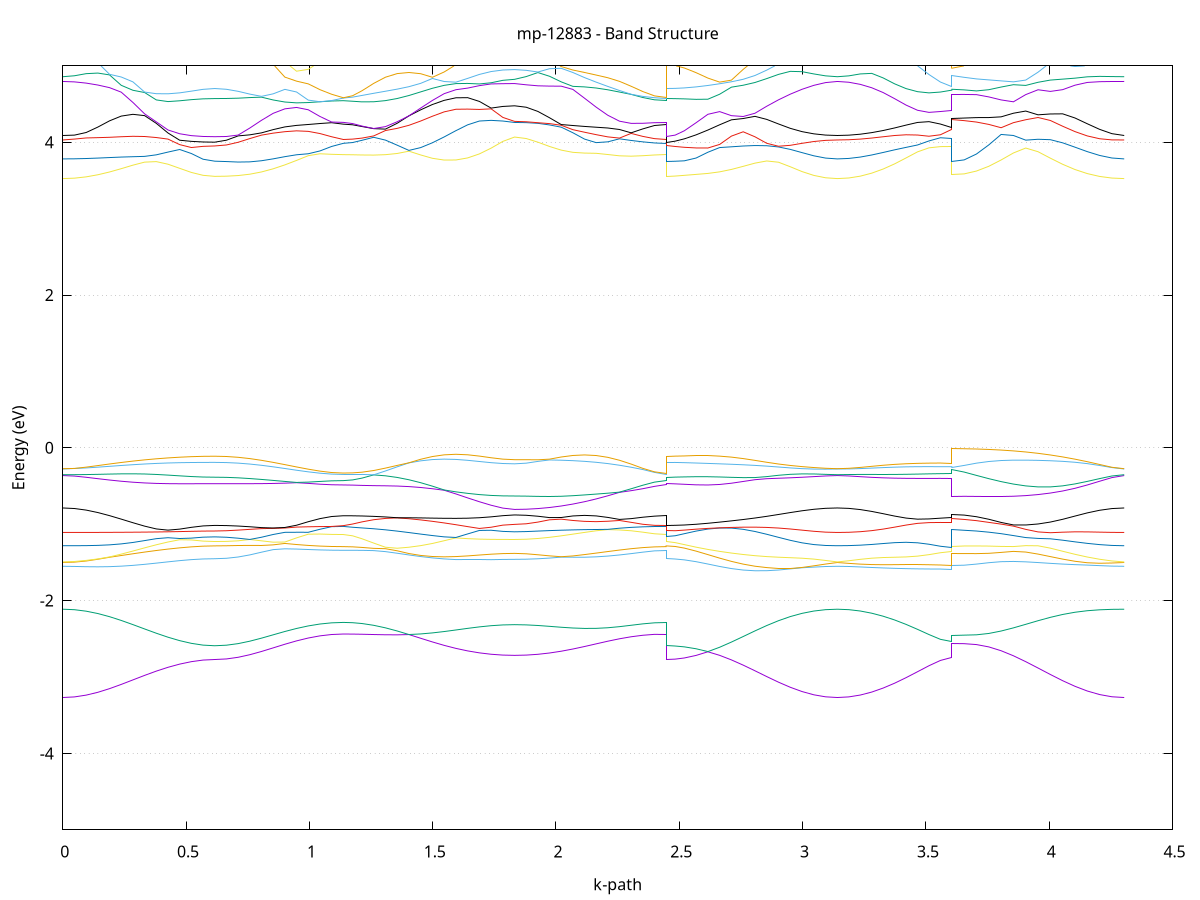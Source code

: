 set title 'mp-12883 - Band Structure'
set xlabel 'k-path'
set ylabel 'Energy (eV)'
set grid y
set yrange [-5:5]
set terminal png size 800,600
set output 'mp-12883_bands_gnuplot.png'
plot '-' using 1:2 with lines notitle, '-' using 1:2 with lines notitle, '-' using 1:2 with lines notitle, '-' using 1:2 with lines notitle, '-' using 1:2 with lines notitle, '-' using 1:2 with lines notitle, '-' using 1:2 with lines notitle, '-' using 1:2 with lines notitle, '-' using 1:2 with lines notitle, '-' using 1:2 with lines notitle, '-' using 1:2 with lines notitle, '-' using 1:2 with lines notitle, '-' using 1:2 with lines notitle, '-' using 1:2 with lines notitle, '-' using 1:2 with lines notitle, '-' using 1:2 with lines notitle, '-' using 1:2 with lines notitle, '-' using 1:2 with lines notitle, '-' using 1:2 with lines notitle, '-' using 1:2 with lines notitle, '-' using 1:2 with lines notitle, '-' using 1:2 with lines notitle, '-' using 1:2 with lines notitle, '-' using 1:2 with lines notitle, '-' using 1:2 with lines notitle, '-' using 1:2 with lines notitle, '-' using 1:2 with lines notitle, '-' using 1:2 with lines notitle, '-' using 1:2 with lines notitle, '-' using 1:2 with lines notitle, '-' using 1:2 with lines notitle, '-' using 1:2 with lines notitle, '-' using 1:2 with lines notitle, '-' using 1:2 with lines notitle, '-' using 1:2 with lines notitle, '-' using 1:2 with lines notitle, '-' using 1:2 with lines notitle, '-' using 1:2 with lines notitle, '-' using 1:2 with lines notitle, '-' using 1:2 with lines notitle, '-' using 1:2 with lines notitle, '-' using 1:2 with lines notitle
0.000000 -13.943415
0.047401 -13.942915
0.094802 -13.941415
0.142203 -13.939015
0.189604 -13.935815
0.237005 -13.931815
0.284406 -13.927215
0.331807 -13.922315
0.379208 -13.917115
0.426609 -13.911815
0.474010 -13.906715
0.521411 -13.902115
0.568812 -13.898415
0.616213 -13.896915
0.616213 -13.896915
0.663607 -13.896615
0.711000 -13.895815
0.758394 -13.894615
0.805788 -13.893115
0.853182 -13.891315
0.900575 -13.889415
0.947969 -13.887615
0.995363 -13.886015
1.042757 -13.884715
1.090151 -13.883815
1.137544 -13.883515
1.137544 -13.883515
1.137544 -13.883515
1.137544 -13.883515
1.175345 -13.883315
1.213145 -13.882415
1.213145 -13.882415
1.260759 -13.880615
1.308372 -13.878015
1.355986 -13.880515
1.403600 -13.884915
1.451213 -13.889715
1.498827 -13.894715
1.546440 -13.899615
1.594054 -13.904215
1.641668 -13.908315
1.689281 -13.911615
1.736895 -13.914215
1.784509 -13.915715
1.832122 -13.916315
1.832122 -13.916315
1.879380 -13.915915
1.926638 -13.914915
1.973895 -13.913215
2.021153 -13.911015
2.068410 -13.908215
2.115668 -13.905015
2.162926 -13.901615
2.210183 -13.897915
2.257441 -13.894215
2.304699 -13.890615
2.351956 -13.887315
2.399214 -13.884715
2.446472 -13.883515
2.446472 -13.896915
2.483444 -13.896515
2.520416 -13.895315
2.520416 -13.895315
2.568157 -13.892615
2.615898 -13.888815
2.663639 -13.893015
2.711380 -13.899315
2.759121 -13.906115
2.806862 -13.913115
2.854603 -13.920115
2.902344 -13.926515
2.950085 -13.932215
2.997826 -13.937015
3.045567 -13.940515
3.093309 -13.942715
3.141050 -13.943415
3.141050 -13.943415
3.187476 -13.942815
3.233902 -13.941015
3.280328 -13.938115
3.326754 -13.934215
3.373180 -13.929415
3.419607 -13.924015
3.466033 -13.918315
3.512459 -13.912915
3.558885 -13.908715
3.605311 -13.907015
3.605311 -13.891015
3.655233 -13.891815
3.705155 -13.894015
3.755077 -13.897515
3.804999 -13.901915
3.854920 -13.907015
3.904842 -13.912615
3.954764 -13.918415
4.004686 -13.924015
4.054607 -13.929415
4.104529 -13.934115
4.154451 -13.938015
4.204373 -13.941015
4.254295 -13.942815
4.304216 -13.943415
e
0.000000 -13.838515
0.047401 -13.838915
0.094802 -13.840115
0.142203 -13.842115
0.189604 -13.844815
0.237005 -13.848115
0.284406 -13.851815
0.331807 -13.856015
0.379208 -13.860315
0.426609 -13.864815
0.474010 -13.869315
0.521411 -13.873515
0.568812 -13.876815
0.616213 -13.878315
0.616213 -13.878315
0.663607 -13.878115
0.711000 -13.877615
0.758394 -13.876815
0.805788 -13.875815
0.853182 -13.874615
0.900575 -13.873415
0.947969 -13.872315
0.995363 -13.871415
1.042757 -13.870615
1.090151 -13.870115
1.137544 -13.869915
1.137544 -13.869915
1.137544 -13.869915
1.137544 -13.869915
1.175345 -13.870315
1.213145 -13.871315
1.213145 -13.871315
1.260759 -13.873515
1.308372 -13.876615
1.355986 -13.874815
1.403600 -13.871115
1.451213 -13.867115
1.498827 -13.862915
1.546440 -13.858815
1.594054 -13.854915
1.641668 -13.851415
1.689281 -13.848515
1.736895 -13.846415
1.784509 -13.845015
1.832122 -13.844615
1.832122 -13.844615
1.879380 -13.844815
1.926638 -13.845515
1.973895 -13.846715
2.021153 -13.848315
2.068410 -13.850315
2.115668 -13.852615
2.162926 -13.855215
2.210183 -13.858015
2.257441 -13.860915
2.304699 -13.863815
2.351956 -13.866615
2.399214 -13.868915
2.446472 -13.869915
2.446472 -13.878315
2.483444 -13.878715
2.520416 -13.880115
2.520416 -13.880115
2.568157 -13.883215
2.615898 -13.887515
2.663639 -13.884115
2.711380 -13.878515
2.759121 -13.872515
2.806862 -13.866215
2.854603 -13.860015
2.902344 -13.854115
2.950085 -13.848915
2.997826 -13.844515
3.045567 -13.841215
3.093309 -13.839115
3.141050 -13.838515
3.141050 -13.838515
3.187476 -13.839015
3.233902 -13.840615
3.280328 -13.843215
3.326754 -13.846815
3.373180 -13.851215
3.419607 -13.856215
3.466033 -13.861515
3.512459 -13.866615
3.558885 -13.870715
3.605311 -13.872315
3.605311 -13.866415
3.655233 -13.865915
3.705155 -13.864615
3.755077 -13.862715
3.804999 -13.860215
3.854920 -13.857515
3.904842 -13.854615
3.954764 -13.851515
4.004686 -13.848615
4.054607 -13.845815
4.104529 -13.843315
4.154451 -13.841315
4.204373 -13.839715
4.254295 -13.838815
4.304216 -13.838515
e
0.000000 -7.339715
0.047401 -7.342115
0.094802 -7.349115
0.142203 -7.359815
0.189604 -7.372915
0.237005 -7.387515
0.284406 -7.402515
0.331807 -7.417115
0.379208 -7.430515
0.426609 -7.442215
0.474010 -7.451815
0.521411 -7.458915
0.568812 -7.463215
0.616213 -7.464715
0.616213 -7.464715
0.663607 -7.462815
0.711000 -7.457215
0.758394 -7.448015
0.805788 -7.435615
0.853182 -7.420515
0.900575 -7.403215
0.947969 -7.384815
0.995363 -7.366615
1.042757 -7.350315
1.090151 -7.344315
1.137544 -7.345815
1.137544 -7.345815
1.137544 -7.345815
1.137544 -7.345815
1.175345 -7.357915
1.213145 -7.374015
1.213145 -7.374015
1.260759 -7.391315
1.308372 -7.403515
1.355986 -7.409615
1.403600 -7.415515
1.451213 -7.435215
1.498827 -7.449615
1.546440 -7.458115
1.594054 -7.460615
1.641668 -7.457315
1.689281 -7.449315
1.736895 -7.438415
1.784509 -7.428215
1.832122 -7.423915
1.832122 -7.423915
1.879380 -7.424215
1.926638 -7.424615
1.973895 -7.424515
2.021153 -7.423015
2.068410 -7.419315
2.115668 -7.412815
2.162926 -7.403515
2.210183 -7.391515
2.257441 -7.377615
2.304699 -7.363815
2.351956 -7.353115
2.399214 -7.347515
2.446472 -7.345815
2.446472 -7.464715
2.483444 -7.463215
2.520416 -7.458815
2.520416 -7.458815
2.568157 -7.449015
2.615898 -7.435015
2.663639 -7.417615
2.711380 -7.397815
2.759121 -7.376915
2.806862 -7.356515
2.854603 -7.337715
2.902344 -7.321415
2.950085 -7.310115
2.997826 -7.322915
3.045567 -7.332215
3.093309 -7.337815
3.141050 -7.339715
3.141050 -7.339715
3.187476 -7.339815
3.233902 -7.340015
3.280328 -7.340515
3.326754 -7.341215
3.373180 -7.341715
3.419607 -7.341415
3.466033 -7.339815
3.512459 -7.337115
3.558885 -7.334315
3.605311 -7.333015
3.605311 -7.458515
3.655233 -7.457315
3.705155 -7.453315
3.755077 -7.445315
3.804999 -7.433215
3.854920 -7.417415
3.904842 -7.399015
3.954764 -7.379515
4.004686 -7.360915
4.054607 -7.346115
4.104529 -7.337915
4.154451 -7.335915
4.204373 -7.337115
4.254295 -7.338915
4.304216 -7.339715
e
0.000000 -7.284215
0.047401 -7.282315
0.094802 -7.276815
0.142203 -7.268915
0.189604 -7.261515
0.237005 -7.262215
0.284406 -7.278515
0.331807 -7.304215
0.379208 -7.332415
0.426609 -7.359015
0.474010 -7.381915
0.521411 -7.399215
0.568812 -7.410115
0.616213 -7.413815
0.616213 -7.413815
0.663607 -7.412215
0.711000 -7.407615
0.758394 -7.400115
0.805788 -7.390015
0.853182 -7.378115
0.900575 -7.365315
0.947969 -7.353215
0.995363 -7.344715
1.042757 -7.342415
1.090151 -7.338615
1.137544 -7.334015
1.137544 -7.334015
1.137544 -7.334015
1.137544 -7.334015
1.175345 -7.324215
1.213145 -7.314815
1.213145 -7.314815
1.260759 -7.338115
1.308372 -7.364915
1.355986 -7.391515
1.403600 -7.409415
1.451213 -7.403015
1.498827 -7.390815
1.546440 -7.373815
1.594054 -7.353615
1.641668 -7.332215
1.689281 -7.312615
1.736895 -7.297515
1.784509 -7.288415
1.832122 -7.285415
1.832122 -7.285415
1.879380 -7.286515
1.926638 -7.289915
1.973895 -7.295615
2.021153 -7.303315
2.068410 -7.311915
2.115668 -7.320115
2.162926 -7.327015
2.210183 -7.331515
2.257441 -7.333015
2.304699 -7.330315
2.351956 -7.330615
2.399214 -7.333115
2.446472 -7.334015
2.446472 -7.413815
2.483444 -7.412215
2.520416 -7.407515
2.520416 -7.407515
2.568157 -7.397215
2.615898 -7.382315
2.663639 -7.363415
2.711380 -7.340915
2.759121 -7.315415
2.806862 -7.287315
2.854603 -7.275315
2.902344 -7.294115
2.950085 -7.307915
2.997826 -7.297515
3.045567 -7.290115
3.093309 -7.285715
3.141050 -7.284215
3.141050 -7.284215
3.187476 -7.284115
3.233902 -7.283715
3.280328 -7.282315
3.326754 -7.279815
3.373180 -7.276315
3.419607 -7.273015
3.466033 -7.271115
3.512459 -7.272115
3.558885 -7.275215
3.605311 -7.277015
3.605311 -7.426215
3.655233 -7.421515
3.705155 -7.408315
3.755077 -7.388615
3.804999 -7.363615
3.854920 -7.335315
3.904842 -7.306315
3.954764 -7.282415
4.004686 -7.272115
4.054607 -7.272215
4.104529 -7.275115
4.154451 -7.278415
4.204373 -7.281415
4.254295 -7.283515
4.304216 -7.284215
e
0.000000 -7.187715
0.047401 -7.188515
0.094802 -7.191015
0.142203 -7.196215
0.189604 -7.203915
0.237005 -7.208315
0.284406 -7.202215
0.331807 -7.190015
0.379208 -7.176915
0.426609 -7.165215
0.474010 -7.155415
0.521411 -7.147715
0.568812 -7.142015
0.616213 -7.139115
0.616213 -7.139115
0.663607 -7.143315
0.711000 -7.155315
0.758394 -7.173515
0.805788 -7.195915
0.853182 -7.220415
0.900575 -7.244415
0.947969 -7.265415
0.995363 -7.280615
1.042757 -7.289515
1.090151 -7.295215
1.137544 -7.297415
1.137544 -7.297415
1.137544 -7.297415
1.137544 -7.297415
1.175345 -7.302015
1.213145 -7.314515
1.213145 -7.314515
1.260759 -7.306015
1.308372 -7.298615
1.355986 -7.290915
1.403600 -7.282415
1.451213 -7.273015
1.498827 -7.262815
1.546440 -7.251615
1.594054 -7.239215
1.641668 -7.224815
1.689281 -7.219615
1.736895 -7.243215
1.784509 -7.261815
1.832122 -7.269115
1.832122 -7.269115
1.879380 -7.270215
1.926638 -7.273315
1.973895 -7.278315
2.021153 -7.284615
2.068410 -7.291915
2.115668 -7.299615
2.162926 -7.307315
2.210183 -7.314615
2.257441 -7.321115
2.304699 -7.326515
2.351956 -7.321715
2.399214 -7.307915
2.446472 -7.297415
2.446472 -7.139115
2.483444 -7.138615
2.520416 -7.141515
2.520416 -7.141515
2.568157 -7.153015
2.615898 -7.169015
2.663639 -7.188315
2.711380 -7.209815
2.759121 -7.232215
2.806862 -7.254415
2.854603 -7.257315
2.902344 -7.226715
2.950085 -7.196715
2.997826 -7.168815
3.045567 -7.178215
3.093309 -7.185315
3.141050 -7.187715
3.141050 -7.187715
3.187476 -7.186815
3.233902 -7.184115
3.280328 -7.180315
3.326754 -7.177315
3.373180 -7.183715
3.419607 -7.198415
3.466033 -7.212215
3.512459 -7.222115
3.558885 -7.227015
3.605311 -7.228315
3.605311 -7.210615
3.655233 -7.211115
3.705155 -7.212415
3.755077 -7.214915
3.804999 -7.218615
3.854920 -7.222915
3.904842 -7.226315
3.954764 -7.224115
4.004686 -7.219315
4.054607 -7.223515
4.104529 -7.221715
4.154451 -7.213215
4.204373 -7.201615
4.254295 -7.191715
4.304216 -7.187715
e
0.000000 -7.119215
0.047401 -7.119215
0.094802 -7.119115
0.142203 -7.119215
0.189604 -7.120115
0.237005 -7.122215
0.284406 -7.124415
0.331807 -7.125815
0.379208 -7.126815
0.426609 -7.127715
0.474010 -7.128915
0.521411 -7.130515
0.568812 -7.132715
0.616213 -7.134415
0.616213 -7.134415
0.663607 -7.137615
0.711000 -7.147115
0.758394 -7.162015
0.805788 -7.181015
0.853182 -7.202415
0.900575 -7.224415
0.947969 -7.244815
0.995363 -7.261215
1.042757 -7.270315
1.090151 -7.271215
1.137544 -7.270315
1.137544 -7.270315
1.137544 -7.270315
1.137544 -7.270315
1.175345 -7.264815
1.213145 -7.249215
1.213145 -7.249215
1.260759 -7.220315
1.308372 -7.187215
1.355986 -7.160515
1.403600 -7.160715
1.451213 -7.161515
1.498827 -7.163615
1.546440 -7.168815
1.594054 -7.179315
1.641668 -7.196815
1.689281 -7.207115
1.736895 -7.185415
1.784509 -7.160115
1.832122 -7.135515
1.832122 -7.135515
1.879380 -7.136115
1.926638 -7.136715
1.973895 -7.136315
2.021153 -7.135415
2.068410 -7.137615
2.115668 -7.146115
2.162926 -7.159815
2.210183 -7.177015
2.257441 -7.196515
2.304699 -7.217415
2.351956 -7.238415
2.399214 -7.258115
2.446472 -7.270315
2.446472 -7.134415
2.483444 -7.136215
2.520416 -7.137215
2.520416 -7.137215
2.568157 -7.134015
2.615898 -7.129415
2.663639 -7.123415
2.711380 -7.116215
2.759121 -7.108115
2.806862 -7.099715
2.854603 -7.116915
2.902344 -7.135215
2.950085 -7.152315
2.997826 -7.166915
3.045567 -7.144715
3.093309 -7.126715
3.141050 -7.119215
3.141050 -7.119215
3.187476 -7.123215
3.233902 -7.133115
3.280328 -7.146115
3.326754 -7.159615
3.373180 -7.164415
3.419607 -7.160615
3.466033 -7.155915
3.512459 -7.151815
3.558885 -7.148915
3.605311 -7.147915
3.605311 -7.158615
3.655233 -7.159415
3.705155 -7.162115
3.755077 -7.166815
3.804999 -7.173915
3.854920 -7.183715
3.904842 -7.195215
3.954764 -7.206415
4.004686 -7.204815
4.054607 -7.180315
4.104529 -7.155315
4.154451 -7.135815
4.204373 -7.124515
4.254295 -7.120115
4.304216 -7.119215
e
0.000000 -7.081215
0.047401 -7.079415
0.094802 -7.076515
0.142203 -7.086915
0.189604 -7.095415
0.237005 -7.098615
0.284406 -7.096815
0.331807 -7.091615
0.379208 -7.084015
0.426609 -7.075015
0.474010 -7.066015
0.521411 -7.058215
0.568812 -7.053015
0.616213 -7.051115
0.616213 -7.051115
0.663607 -7.052215
0.711000 -7.055415
0.758394 -7.061115
0.805788 -7.069415
0.853182 -7.080015
0.900575 -7.092615
0.947969 -7.106515
0.995363 -7.120915
1.042757 -7.134115
1.090151 -7.144015
1.137544 -7.147915
1.137544 -7.147915
1.137544 -7.147915
1.137544 -7.147915
1.175345 -7.151115
1.213145 -7.155415
1.213145 -7.155415
1.260759 -7.158715
1.308372 -7.160115
1.355986 -7.153815
1.403600 -7.122815
1.451213 -7.096115
1.498827 -7.075315
1.546440 -7.086515
1.594054 -7.099615
1.641668 -7.109315
1.689281 -7.115015
1.736895 -7.117915
1.784509 -7.119215
1.832122 -7.130815
1.832122 -7.130815
1.879380 -7.130615
1.926638 -7.130115
1.973895 -7.129415
2.021153 -7.128615
2.068410 -7.127915
2.115668 -7.127315
2.162926 -7.127015
2.210183 -7.126815
2.257441 -7.128815
2.304699 -7.134815
2.351956 -7.141115
2.399214 -7.146015
2.446472 -7.147915
2.446472 -7.051115
2.483444 -7.051415
2.520416 -7.052215
2.520416 -7.052215
2.568157 -7.054015
2.615898 -7.057015
2.663639 -7.061915
2.711380 -7.070015
2.759121 -7.082615
2.806862 -7.098815
2.854603 -7.091315
2.902344 -7.084015
2.950085 -7.078415
2.997826 -7.075615
3.045567 -7.075915
3.093309 -7.078915
3.141050 -7.081215
3.141050 -7.081215
3.187476 -7.079215
3.233902 -7.076415
3.280328 -7.078715
3.326754 -7.084215
3.373180 -7.089815
3.419607 -7.094615
3.466033 -7.098015
3.512459 -7.100015
3.558885 -7.100815
3.605311 -7.101015
3.605311 -7.099815
3.655233 -7.101315
3.705155 -7.105115
3.755077 -7.110015
3.804999 -7.114215
3.854920 -7.116215
3.904842 -7.115615
3.954764 -7.112815
4.004686 -7.108315
4.054607 -7.102815
4.104529 -7.096215
4.154451 -7.088615
4.204373 -7.081915
4.254295 -7.080715
4.304216 -7.081215
e
0.000000 -7.065515
0.047401 -7.068515
0.094802 -7.074215
0.142203 -7.066515
0.189604 -7.057215
0.237005 -7.047115
0.284406 -7.037015
0.331807 -7.027515
0.379208 -7.019015
0.426609 -7.011815
0.474010 -7.006015
0.521411 -7.001715
0.568812 -6.999215
0.616213 -6.998315
0.616213 -6.998315
0.663607 -7.000115
0.711000 -7.005615
0.758394 -7.014615
0.805788 -7.026815
0.853182 -7.041715
0.900575 -7.058715
0.947969 -7.076815
0.995363 -7.094915
1.042757 -7.111015
1.090151 -7.122615
1.137544 -7.127215
1.137544 -7.127215
1.137544 -7.127215
1.137544 -7.127215
1.175345 -7.120715
1.213145 -7.107715
1.213145 -7.107715
1.260759 -7.089815
1.308372 -7.074615
1.355986 -7.064615
1.403600 -7.061115
1.451213 -7.064415
1.498827 -7.073615
1.546440 -7.061615
1.594054 -7.055815
1.641668 -7.058215
1.689281 -7.068215
1.736895 -7.085115
1.784509 -7.107315
1.832122 -7.119515
1.832122 -7.119515
1.879380 -7.118715
1.926638 -7.117315
1.973895 -7.117315
2.021153 -7.119315
2.068410 -7.121415
2.115668 -7.121715
2.162926 -7.122215
2.210183 -7.124415
2.257441 -7.126815
2.304699 -7.126915
2.351956 -7.127015
2.399214 -7.127115
2.446472 -7.127215
2.446472 -6.998315
2.483444 -6.999215
2.520416 -7.002015
2.520416 -7.002015
2.568157 -7.008115
2.615898 -7.016915
2.663639 -7.027115
2.711380 -7.037215
2.759121 -7.045215
2.806862 -7.050815
2.854603 -7.054915
2.902344 -7.058215
2.950085 -7.060815
2.997826 -7.062815
3.045567 -7.064315
3.093309 -7.065215
3.141050 -7.065515
3.141050 -7.065515
3.187476 -7.066515
3.233902 -7.068415
3.280328 -7.066915
3.326754 -7.064415
3.373180 -7.063315
3.419607 -7.063915
3.466033 -7.066115
3.512459 -7.069015
3.558885 -7.071615
3.605311 -7.072615
3.605311 -7.060215
3.655233 -7.059815
3.705155 -7.058715
3.755077 -7.057215
3.804999 -7.055915
3.854920 -7.055015
3.904842 -7.054815
3.954764 -7.055515
4.004686 -7.057315
4.054607 -7.060215
4.104529 -7.064215
4.154451 -7.068515
4.204373 -7.070715
4.254295 -7.067715
4.304216 -7.065515
e
0.000000 -3.268615
0.047401 -3.260615
0.094802 -3.237215
0.142203 -3.200315
0.189604 -3.152415
0.237005 -3.097115
0.284406 -3.038015
0.331807 -2.978915
0.379208 -2.923015
0.426609 -2.873115
0.474010 -2.831315
0.521411 -2.799215
0.568812 -2.778415
0.616213 -2.771115
0.616213 -2.771115
0.663607 -2.763615
0.711000 -2.742015
0.758394 -2.708315
0.805788 -2.665915
0.853182 -2.618815
0.900575 -2.571215
0.947969 -2.527215
0.995363 -2.489815
1.042757 -2.461515
1.090151 -2.443815
1.137544 -2.437515
1.137544 -2.437515
1.137544 -2.437515
1.137544 -2.437515
1.175345 -2.438315
1.213145 -2.440415
1.213145 -2.440415
1.260759 -2.444115
1.308372 -2.447215
1.355986 -2.448015
1.403600 -2.444615
1.451213 -2.492915
1.498827 -2.541015
1.546440 -2.585915
1.594054 -2.625415
1.641668 -2.658315
1.689281 -2.684015
1.736895 -2.702315
1.784509 -2.713215
1.832122 -2.716815
1.832122 -2.716815
1.879380 -2.713315
1.926638 -2.702915
1.973895 -2.685815
2.021153 -2.662515
2.068410 -2.633815
2.115668 -2.601015
2.162926 -2.566115
2.210183 -2.531415
2.257441 -2.499715
2.304699 -2.473315
2.351956 -2.453815
2.399214 -2.441715
2.446472 -2.437515
2.446472 -2.771115
2.483444 -2.766015
2.520416 -2.751015
2.520416 -2.751015
2.568157 -2.717515
2.615898 -2.669915
2.663639 -2.716515
2.711380 -2.776215
2.759121 -2.844615
2.806862 -2.918715
2.854603 -2.994515
2.902344 -3.067915
2.950085 -3.134515
2.997826 -3.190615
3.045567 -3.233115
3.093309 -3.259615
3.141050 -3.268615
3.141050 -3.268615
3.187476 -3.260415
3.233902 -3.236315
3.280328 -3.197315
3.326754 -3.144815
3.373180 -3.081115
3.419607 -3.008715
3.466033 -2.931015
3.512459 -2.852615
3.558885 -2.783415
3.605311 -2.750515
3.605311 -2.561615
3.655233 -2.563815
3.705155 -2.575615
3.755077 -2.606015
3.804999 -2.656215
3.854920 -2.722215
3.904842 -2.799315
3.954764 -2.882515
4.004686 -2.967215
4.054607 -3.048415
4.104529 -3.121815
4.154451 -3.183415
4.204373 -3.229915
4.254295 -3.258815
4.304216 -3.268615
e
0.000000 -2.112615
0.047401 -2.119115
0.094802 -2.138415
0.142203 -2.169315
0.189604 -2.210515
0.237005 -2.259715
0.284406 -2.314315
0.331807 -2.371115
0.379208 -2.427115
0.426609 -2.479115
0.474010 -2.524115
0.521411 -2.559515
0.568812 -2.582715
0.616213 -2.590915
0.616213 -2.590915
0.663607 -2.583715
0.711000 -2.563115
0.758394 -2.531215
0.805788 -2.491415
0.853182 -2.447815
0.900575 -2.404315
0.947969 -2.364615
0.995363 -2.331415
1.042757 -2.306515
1.090151 -2.291015
1.137544 -2.285615
1.137544 -2.285615
1.137544 -2.285515
1.137544 -2.285515
1.175345 -2.289215
1.213145 -2.300015
1.213145 -2.300015
1.260759 -2.323415
1.308372 -2.356515
1.355986 -2.397615
1.403600 -2.444115
1.451213 -2.436315
1.498827 -2.422815
1.546440 -2.405015
1.594054 -2.384515
1.641668 -2.363415
1.689281 -2.344015
1.736895 -2.328415
1.784509 -2.318415
1.832122 -2.314915
1.832122 -2.314915
1.879380 -2.317815
1.926638 -2.325715
1.973895 -2.336915
2.021153 -2.348815
2.068410 -2.358715
2.115668 -2.364115
2.162926 -2.363215
2.210183 -2.355315
2.257441 -2.341015
2.304699 -2.322815
2.351956 -2.304515
2.399214 -2.290815
2.446472 -2.285615
2.446472 -2.590915
2.483444 -2.594515
2.520416 -2.605415
2.520416 -2.605415
2.568157 -2.630415
2.615898 -2.667615
2.663639 -2.610615
2.711380 -2.542815
2.759121 -2.470215
2.806862 -2.396715
2.854603 -2.326415
2.902344 -2.263015
2.950085 -2.209115
2.997826 -2.166815
3.045567 -2.136615
3.093309 -2.118615
3.141050 -2.112615
3.141050 -2.112615
3.187476 -2.118515
3.233902 -2.136115
3.280328 -2.164915
3.326754 -2.204315
3.373180 -2.253515
3.419607 -2.311415
3.466033 -2.376115
3.512459 -2.444215
3.558885 -2.506915
3.605311 -2.537515
3.605311 -2.451915
3.655233 -2.452115
3.705155 -2.447715
3.755077 -2.430015
3.804999 -2.398315
3.854920 -2.357015
3.904842 -2.310515
3.954764 -2.263215
4.004686 -2.219115
4.054607 -2.181515
4.104529 -2.152415
4.154451 -2.132415
4.204373 -2.120415
4.254295 -2.114415
4.304216 -2.112615
e
0.000000 -1.550815
0.047401 -1.552815
0.094802 -1.556315
0.142203 -1.557715
0.189604 -1.555515
0.237005 -1.549115
0.284406 -1.538815
0.331807 -1.525215
0.379208 -1.509315
0.426609 -1.492615
0.474010 -1.476715
0.521411 -1.463515
0.568812 -1.454815
0.616213 -1.451715
0.616213 -1.451715
0.663607 -1.446015
0.711000 -1.429215
0.758394 -1.401715
0.805788 -1.366215
0.853182 -1.332615
0.900575 -1.321815
0.947969 -1.325215
0.995363 -1.331115
1.042757 -1.336515
1.090151 -1.340115
1.137544 -1.341515
1.137544 -1.341515
1.137544 -1.341515
1.137544 -1.341515
1.175345 -1.341615
1.213145 -1.342115
1.213145 -1.342115
1.260759 -1.345615
1.308372 -1.358715
1.355986 -1.379815
1.403600 -1.402415
1.451213 -1.423215
1.498827 -1.440815
1.546440 -1.454215
1.594054 -1.462915
1.641668 -1.466915
1.689281 -1.466915
1.736895 -1.464215
1.784509 -1.461115
1.832122 -1.459815
1.832122 -1.459815
1.879380 -1.457915
1.926638 -1.452415
1.973895 -1.443215
2.021153 -1.430815
2.068410 -1.431815
2.115668 -1.432215
2.162926 -1.427115
2.210183 -1.417015
2.257441 -1.402615
2.304699 -1.385015
2.351956 -1.365815
2.399214 -1.348915
2.446472 -1.341515
2.446472 -1.451715
2.483444 -1.455515
2.520416 -1.466615
2.520416 -1.466615
2.568157 -1.490415
2.615898 -1.521115
2.663639 -1.553015
2.711380 -1.580615
2.759121 -1.599915
2.806862 -1.609215
2.854603 -1.608615
2.902344 -1.599715
2.950085 -1.584815
2.997826 -1.570015
3.045567 -1.561315
3.093309 -1.553815
3.141050 -1.550815
3.141050 -1.550815
3.187476 -1.553315
3.233902 -1.559415
3.280328 -1.566315
3.326754 -1.572415
3.373180 -1.577415
3.419607 -1.581515
3.466033 -1.584415
3.512459 -1.586215
3.558885 -1.586915
3.605311 -1.587115
3.605311 -1.541815
3.655233 -1.536415
3.705155 -1.521915
3.755077 -1.503815
3.804999 -1.490515
3.854920 -1.487415
3.904842 -1.492515
3.954764 -1.501815
4.004686 -1.512315
4.054607 -1.521815
4.104529 -1.529115
4.154451 -1.535015
4.204373 -1.542115
4.254295 -1.548515
4.304216 -1.550815
e
0.000000 -1.501115
0.047401 -1.496215
0.094802 -1.481815
0.142203 -1.458715
0.189604 -1.432615
0.237005 -1.409715
0.284406 -1.386815
0.331807 -1.364715
0.379208 -1.344115
0.426609 -1.325515
0.474010 -1.309415
0.521411 -1.296415
0.568812 -1.287215
0.616213 -1.283615
0.616213 -1.283615
0.663607 -1.281915
0.711000 -1.278615
0.758394 -1.277615
0.805788 -1.278315
0.853182 -1.270215
0.900575 -1.251615
0.947969 -1.265915
0.995363 -1.277615
1.042757 -1.286215
1.090151 -1.291515
1.137544 -1.293315
1.137544 -1.293315
1.137544 -1.293315
1.137544 -1.293315
1.175345 -1.296215
1.213145 -1.303815
1.213145 -1.303815
1.260759 -1.315915
1.308372 -1.320415
1.355986 -1.347815
1.403600 -1.383815
1.451213 -1.408715
1.498827 -1.422715
1.546440 -1.427115
1.594054 -1.423615
1.641668 -1.414815
1.689281 -1.403415
1.736895 -1.392415
1.784509 -1.384615
1.832122 -1.381815
1.832122 -1.381815
1.879380 -1.387115
1.926638 -1.399915
1.973895 -1.414215
2.021153 -1.425615
2.068410 -1.415315
2.115668 -1.397515
2.162926 -1.378015
2.210183 -1.357815
2.257441 -1.338215
2.304699 -1.320515
2.351956 -1.306215
2.399214 -1.296815
2.446472 -1.293315
2.446472 -1.283615
2.483444 -1.291415
2.520416 -1.312615
2.520416 -1.312615
2.568157 -1.352215
2.615898 -1.397915
2.663639 -1.444015
2.711380 -1.486515
2.759121 -1.522415
2.806862 -1.549815
2.854603 -1.567715
2.902344 -1.576115
2.950085 -1.576115
2.997826 -1.566015
3.045567 -1.544615
3.093309 -1.521515
3.141050 -1.501115
3.141050 -1.501115
3.187476 -1.512715
3.233902 -1.522415
3.280328 -1.528115
3.326754 -1.530215
3.373180 -1.529415
3.419607 -1.527615
3.466033 -1.527715
3.512459 -1.530415
3.558885 -1.533815
3.605311 -1.535315
3.605311 -1.384015
3.655233 -1.384415
3.705155 -1.384715
3.755077 -1.381015
3.804999 -1.369015
3.854920 -1.355815
3.904842 -1.364315
3.954764 -1.391015
4.004686 -1.423915
4.054607 -1.456815
4.104529 -1.485115
4.154451 -1.504415
4.204373 -1.511115
4.254295 -1.507815
4.304216 -1.501115
e
0.000000 -1.493515
0.047401 -1.487915
0.094802 -1.473615
0.142203 -1.454415
0.189604 -1.428015
0.237005 -1.391415
0.284406 -1.351115
0.331807 -1.309415
0.379208 -1.269115
0.426609 -1.232815
0.474010 -1.203215
0.521411 -1.206015
0.568812 -1.220915
0.616213 -1.226615
0.616213 -1.226615
0.663607 -1.224815
0.711000 -1.217315
0.758394 -1.199615
0.805788 -1.217415
0.853182 -1.235115
0.900575 -1.233215
0.947969 -1.178815
0.995363 -1.130715
1.042757 -1.128615
1.090151 -1.133415
1.137544 -1.135015
1.137544 -1.135015
1.137544 -1.135015
1.137544 -1.135015
1.175345 -1.151915
1.213145 -1.190215
1.213145 -1.190215
1.260759 -1.246915
1.308372 -1.301315
1.355986 -1.314515
1.403600 -1.301215
1.451213 -1.280515
1.498827 -1.252115
1.546440 -1.216115
1.594054 -1.179115
1.641668 -1.189015
1.689281 -1.195215
1.736895 -1.198315
1.784509 -1.199515
1.832122 -1.199815
1.832122 -1.199815
1.879380 -1.196515
1.926638 -1.186815
1.973895 -1.171615
2.021153 -1.152115
2.068410 -1.130015
2.115668 -1.107315
2.162926 -1.085915
2.210183 -1.070215
2.257441 -1.075115
2.304699 -1.085715
2.351956 -1.104015
2.399214 -1.125115
2.446472 -1.135015
2.446472 -1.226615
2.483444 -1.240915
2.520416 -1.266915
2.520416 -1.266915
2.568157 -1.300415
2.615898 -1.330015
2.663639 -1.355515
2.711380 -1.377615
2.759121 -1.396415
2.806862 -1.411915
2.854603 -1.423715
2.902344 -1.432015
2.950085 -1.438215
2.997826 -1.445115
3.045567 -1.456615
3.093309 -1.474515
3.141050 -1.493515
3.141050 -1.493515
3.187476 -1.478215
3.233902 -1.459615
3.280328 -1.444715
3.326754 -1.436215
3.373180 -1.432415
3.419607 -1.428215
3.466033 -1.417715
3.512459 -1.398415
3.558885 -1.373315
3.605311 -1.356615
3.605311 -1.285215
3.655233 -1.284915
3.705155 -1.284615
3.755077 -1.286215
3.804999 -1.290715
3.854920 -1.292415
3.904842 -1.280515
3.954764 -1.282415
4.004686 -1.313315
4.054607 -1.353915
4.104529 -1.393815
4.154451 -1.429415
4.204373 -1.458715
4.254295 -1.480915
4.304216 -1.493515
e
0.000000 -1.281615
0.047401 -1.281415
0.094802 -1.280315
0.142203 -1.277015
0.189604 -1.270115
0.237005 -1.257715
0.284406 -1.238915
0.331807 -1.214415
0.379208 -1.189115
0.426609 -1.176515
0.474010 -1.187215
0.521411 -1.182015
0.568812 -1.169615
0.616213 -1.165615
0.616213 -1.165615
0.663607 -1.170615
0.711000 -1.183115
0.758394 -1.199515
0.805788 -1.170515
0.853182 -1.134415
0.900575 -1.106315
0.947969 -1.105315
0.995363 -1.105415
1.042757 -1.066215
1.090151 -1.032115
1.137544 -1.028915
1.137544 -1.028915
1.137544 -1.028915
1.137544 -1.028915
1.175345 -1.039815
1.213145 -1.048515
1.213145 -1.048515
1.260759 -1.059515
1.308372 -1.073215
1.355986 -1.090115
1.403600 -1.109215
1.451213 -1.129215
1.498827 -1.148415
1.546440 -1.165415
1.594054 -1.173615
1.641668 -1.127215
1.689281 -1.081615
1.736895 -1.079015
1.784509 -1.093915
1.832122 -1.099415
1.832122 -1.099415
1.879380 -1.096315
1.926638 -1.089715
1.973895 -1.083515
2.021153 -1.078415
2.068410 -1.074215
2.115668 -1.070815
2.162926 -1.069115
2.210183 -1.067215
2.257441 -1.052215
2.304699 -1.041315
2.351956 -1.034215
2.399214 -1.030215
2.446472 -1.028915
2.446472 -1.165615
2.483444 -1.151015
2.520416 -1.124115
2.520416 -1.124115
2.568157 -1.089915
2.615898 -1.063515
2.663639 -1.049715
2.711380 -1.050815
2.759121 -1.066815
2.806862 -1.095115
2.854603 -1.131615
2.902344 -1.171815
2.950085 -1.210815
2.997826 -1.243715
3.045567 -1.266415
3.093309 -1.278215
3.141050 -1.281615
3.141050 -1.281615
3.187476 -1.279815
3.233902 -1.274315
3.280328 -1.265015
3.326754 -1.252915
3.373180 -1.241515
3.419607 -1.236615
3.466033 -1.243215
3.512459 -1.262115
3.558885 -1.288415
3.605311 -1.305815
3.605311 -1.075615
3.655233 -1.079215
3.705155 -1.089115
3.755077 -1.104115
3.804999 -1.123715
3.854920 -1.148615
3.904842 -1.174815
3.954764 -1.186015
4.004686 -1.190915
4.054607 -1.209115
4.104529 -1.230815
4.154451 -1.250715
4.204373 -1.267015
4.254295 -1.277815
4.304216 -1.281615
e
0.000000 -1.108015
0.047401 -1.107915
0.094802 -1.107615
0.142203 -1.107215
0.189604 -1.106515
0.237005 -1.105715
0.284406 -1.104615
0.331807 -1.103215
0.379208 -1.101515
0.426609 -1.099215
0.474010 -1.096315
0.521411 -1.093015
0.568812 -1.090015
0.616213 -1.088815
0.616213 -1.088815
0.663607 -1.085315
0.711000 -1.077015
0.758394 -1.067215
0.805788 -1.057715
0.853182 -1.054615
0.900575 -1.049815
0.947969 -1.037415
0.995363 -1.033515
1.042757 -1.030915
1.090151 -1.029415
1.137544 -1.018815
1.137544 -1.018815
1.137544 -1.018815
1.137544 -1.018815
1.175345 -0.997515
1.213145 -0.969515
1.213145 -0.969515
1.260759 -0.941115
1.308372 -0.924215
1.355986 -0.916815
1.403600 -0.928115
1.451213 -0.943615
1.498827 -0.962015
1.546440 -0.983015
1.594054 -1.006415
1.641668 -1.031415
1.689281 -1.055415
1.736895 -1.039515
1.784509 -1.012015
1.832122 -1.002115
1.832122 -1.002115
1.879380 -0.994315
1.926638 -0.972215
1.973895 -0.942215
2.021153 -0.933815
2.068410 -0.950915
2.115668 -0.962715
2.162926 -0.966415
2.210183 -0.961115
2.257441 -0.951015
2.304699 -0.975315
2.351956 -1.000715
2.399214 -1.014615
2.446472 -1.018815
2.446472 -1.088815
2.483444 -1.085315
2.520416 -1.077015
2.520416 -1.077015
2.568157 -1.064815
2.615898 -1.054815
2.663639 -1.047415
2.711380 -1.042015
2.759121 -1.038815
2.806862 -1.038415
2.854603 -1.042015
2.902344 -1.050115
2.950085 -1.062515
2.997826 -1.077615
3.045567 -1.092615
3.093309 -1.103815
3.141050 -1.108015
3.141050 -1.108015
3.187476 -1.105615
3.233902 -1.098015
3.280328 -1.084215
3.326754 -1.063815
3.373180 -1.038315
3.419607 -1.011115
3.466033 -0.988815
3.512459 -0.979015
3.558885 -0.977115
3.605311 -0.976815
3.605311 -0.931515
3.655233 -0.937315
3.705155 -0.953315
3.755077 -0.975915
3.804999 -0.998715
3.854920 -1.025015
3.904842 -1.067515
3.954764 -1.100715
4.004686 -1.111215
4.054607 -1.104415
4.104529 -1.099615
4.154451 -1.100415
4.204373 -1.103715
4.254295 -1.106815
4.304216 -1.108015
e
0.000000 -0.787315
0.047401 -0.794515
0.094802 -0.815115
0.142203 -0.847215
0.189604 -0.887815
0.237005 -0.933315
0.284406 -0.980415
0.331807 -1.025115
0.379208 -1.061715
0.426609 -1.077415
0.474010 -1.064215
0.521411 -1.040715
0.568812 -1.022415
0.616213 -1.015715
0.616213 -1.015715
0.663607 -1.017815
0.711000 -1.023815
0.758394 -1.033215
0.805788 -1.044515
0.853182 -1.049515
0.900575 -1.042615
0.947969 -1.013215
0.995363 -0.967315
1.042757 -0.926915
1.090151 -0.899315
1.137544 -0.889115
1.137544 -0.889115
1.137544 -0.889115
1.137544 -0.889115
1.175345 -0.889815
1.213145 -0.892115
1.213145 -0.892115
1.260759 -0.897215
1.308372 -0.904915
1.355986 -0.915115
1.403600 -0.915615
1.451213 -0.917415
1.498827 -0.920215
1.546440 -0.922515
1.594054 -0.923215
1.641668 -0.921215
1.689281 -0.915015
1.736895 -0.903615
1.784509 -0.888215
1.832122 -0.878515
1.832122 -0.878515
1.879380 -0.883015
1.926638 -0.895515
1.973895 -0.913415
2.021153 -0.912215
2.068410 -0.891815
2.115668 -0.884415
2.162926 -0.891215
2.210183 -0.911015
2.257441 -0.937215
2.304699 -0.926915
2.351956 -0.908415
2.399214 -0.894415
2.446472 -0.889115
2.446472 -1.015715
2.483444 -1.014315
2.520416 -1.010315
2.520416 -1.010315
2.568157 -1.000815
2.615898 -0.987715
2.663639 -0.972515
2.711380 -0.956115
2.759121 -0.938515
2.806862 -0.918915
2.854603 -0.896815
2.902344 -0.872515
2.950085 -0.847515
2.997826 -0.824015
3.045567 -0.804615
3.093309 -0.791815
3.141050 -0.787315
3.141050 -0.787315
3.187476 -0.792715
3.233902 -0.808315
3.280328 -0.832515
3.326754 -0.862315
3.373180 -0.893415
3.419607 -0.919715
3.466033 -0.933815
3.512459 -0.930715
3.558885 -0.920915
3.605311 -0.916615
3.605311 -0.873115
3.655233 -0.880515
3.705155 -0.901915
3.755077 -0.935215
3.804999 -0.976615
3.854920 -1.009415
3.904842 -1.010215
3.954764 -0.996915
4.004686 -0.971815
4.054607 -0.935815
4.104529 -0.893415
4.154451 -0.851715
4.204373 -0.817515
4.254295 -0.795115
4.304216 -0.787315
e
0.000000 -0.362915
0.047401 -0.369815
0.094802 -0.385615
0.142203 -0.403915
0.189604 -0.421615
0.237005 -0.437315
0.284406 -0.450115
0.331807 -0.459615
0.379208 -0.465815
0.426609 -0.469115
0.474010 -0.470315
0.521411 -0.470215
0.568812 -0.469615
0.616213 -0.469415
0.616213 -0.469415
0.663607 -0.469515
0.711000 -0.469715
0.758394 -0.469515
0.805788 -0.468615
0.853182 -0.466415
0.900575 -0.462415
0.947969 -0.456515
0.995363 -0.465415
1.042757 -0.476015
1.090151 -0.483415
1.137544 -0.485915
1.137544 -0.485915
1.137544 -0.485915
1.137544 -0.485915
1.175345 -0.488115
1.213145 -0.491915
1.213145 -0.491915
1.260759 -0.495015
1.308372 -0.497115
1.355986 -0.500415
1.403600 -0.507415
1.451213 -0.519115
1.498827 -0.535515
1.546440 -0.555215
1.594054 -0.603415
1.641668 -0.655515
1.689281 -0.705715
1.736895 -0.751615
1.784509 -0.789115
1.832122 -0.806415
1.832122 -0.806415
1.879380 -0.803615
1.926638 -0.795215
1.973895 -0.781215
2.021153 -0.761615
2.068410 -0.736315
2.115668 -0.705415
2.162926 -0.669015
2.210183 -0.627815
2.257441 -0.582915
2.304699 -0.561015
2.351956 -0.535215
2.399214 -0.504715
2.446472 -0.485915
2.446472 -0.469415
2.483444 -0.471715
2.520416 -0.477215
2.520416 -0.477215
2.568157 -0.484415
2.615898 -0.486415
2.663639 -0.479615
2.711380 -0.463315
2.759121 -0.440415
2.806862 -0.417215
2.854603 -0.404115
2.902344 -0.398315
2.950085 -0.392415
2.997826 -0.385215
3.045567 -0.376915
3.093309 -0.368315
3.141050 -0.362915
3.141050 -0.362915
3.187476 -0.368415
3.233902 -0.377715
3.280328 -0.386315
3.326754 -0.392815
3.373180 -0.397115
3.419607 -0.399515
3.466033 -0.400415
3.512459 -0.400515
3.558885 -0.400215
3.605311 -0.400015
3.605311 -0.633915
3.655233 -0.634615
3.705155 -0.636215
3.755077 -0.637615
3.804999 -0.637315
3.854920 -0.633815
3.904842 -0.625615
3.954764 -0.611915
4.004686 -0.592115
4.054607 -0.565215
4.104529 -0.529915
4.154451 -0.486415
4.204373 -0.437615
4.254295 -0.389715
4.304216 -0.362915
e
0.000000 -0.351815
0.047401 -0.351415
0.094802 -0.349915
0.142203 -0.347115
0.189604 -0.343615
0.237005 -0.340715
0.284406 -0.340015
0.331807 -0.342515
0.379208 -0.348515
0.426609 -0.357115
0.474010 -0.366815
0.521411 -0.375915
0.568812 -0.382315
0.616213 -0.384615
0.616213 -0.384615
0.663607 -0.386715
0.711000 -0.392815
0.758394 -0.402215
0.805788 -0.413815
0.853182 -0.426615
0.900575 -0.439915
0.947969 -0.453115
0.995363 -0.448815
1.042757 -0.440015
1.090151 -0.432215
1.137544 -0.429215
1.137544 -0.429215
1.137544 -0.429215
1.137544 -0.429215
1.175345 -0.420115
1.213145 -0.396615
1.213145 -0.396615
1.260759 -0.354215
1.308372 -0.366215
1.355986 -0.387615
1.403600 -0.417915
1.451213 -0.456415
1.498827 -0.501615
1.546440 -0.551315
1.594054 -0.576315
1.641668 -0.596115
1.689281 -0.612215
1.736895 -0.623215
1.784509 -0.629015
1.832122 -0.630715
1.832122 -0.630715
1.879380 -0.632415
1.926638 -0.635715
1.973895 -0.637115
2.021153 -0.634215
2.068410 -0.626815
2.115668 -0.616615
2.162926 -0.605515
2.210183 -0.593915
2.257441 -0.579915
2.304699 -0.536015
2.351956 -0.489715
2.399214 -0.449215
2.446472 -0.429215
2.446472 -0.384615
2.483444 -0.383415
2.520416 -0.380715
2.520416 -0.380715
2.568157 -0.378015
2.615898 -0.378315
2.663639 -0.381615
2.711380 -0.386315
2.759121 -0.390015
2.806862 -0.389215
2.854603 -0.376815
2.902344 -0.359415
2.950085 -0.346915
2.997826 -0.341315
3.045567 -0.342215
3.093309 -0.347315
3.141050 -0.351815
3.141050 -0.351815
3.187476 -0.349615
3.233902 -0.348315
3.280328 -0.348615
3.326754 -0.349015
3.373180 -0.348415
3.419607 -0.346515
3.466033 -0.343815
3.512459 -0.340715
3.558885 -0.338215
3.605311 -0.337215
3.605311 -0.285915
3.655233 -0.317415
3.705155 -0.361015
3.755077 -0.403715
3.804999 -0.442215
3.854920 -0.474515
3.904842 -0.498415
3.954764 -0.511515
4.004686 -0.511615
4.054607 -0.497915
4.104529 -0.472515
4.154451 -0.439515
4.204373 -0.403015
4.254295 -0.368715
4.304216 -0.351815
e
0.000000 -0.277115
0.047401 -0.270415
0.094802 -0.263115
0.142203 -0.253115
0.189604 -0.242115
0.237005 -0.231115
0.284406 -0.220915
0.331807 -0.211715
0.379208 -0.204215
0.426609 -0.198415
0.474010 -0.194515
0.521411 -0.192215
0.568812 -0.191015
0.616213 -0.190615
0.616213 -0.190615
0.663607 -0.193015
0.711000 -0.200315
0.758394 -0.212415
0.805788 -0.228715
0.853182 -0.248615
0.900575 -0.270615
0.947969 -0.293215
0.995363 -0.314315
1.042757 -0.331915
1.090151 -0.343915
1.137544 -0.348715
1.137544 -0.348715
1.137544 -0.348715
1.137544 -0.348715
1.175345 -0.348115
1.213145 -0.348115
1.213145 -0.348115
1.260759 -0.353415
1.308372 -0.303115
1.355986 -0.248715
1.403600 -0.196915
1.451213 -0.170415
1.498827 -0.153715
1.546440 -0.147815
1.594054 -0.151815
1.641668 -0.163415
1.689281 -0.179015
1.736895 -0.194315
1.784509 -0.205315
1.832122 -0.209415
1.832122 -0.209415
1.879380 -0.200715
1.926638 -0.177715
1.973895 -0.158615
2.021153 -0.162215
2.068410 -0.168015
2.115668 -0.176915
2.162926 -0.189415
2.210183 -0.206215
2.257441 -0.227815
2.304699 -0.254015
2.351956 -0.284015
2.399214 -0.321415
2.446472 -0.348715
2.446472 -0.190615
2.483444 -0.191615
2.520416 -0.194215
2.520416 -0.194215
2.568157 -0.198915
2.615898 -0.204115
2.663639 -0.209515
2.711380 -0.215215
2.759121 -0.221915
2.806862 -0.230015
2.854603 -0.239715
2.902344 -0.251115
2.950085 -0.262915
2.997826 -0.272615
3.045567 -0.278215
3.093309 -0.279115
3.141050 -0.277115
3.141050 -0.277115
3.187476 -0.276115
3.233902 -0.271715
3.280328 -0.265415
3.326754 -0.258815
3.373180 -0.253115
3.419607 -0.249015
3.466033 -0.246815
3.512459 -0.246415
3.558885 -0.247015
3.605311 -0.247415
3.605311 -0.257215
3.655233 -0.230515
3.705155 -0.200615
3.755077 -0.179015
3.804999 -0.166415
3.854920 -0.161215
3.904842 -0.161115
3.954764 -0.164015
4.004686 -0.169115
4.054607 -0.176915
4.104529 -0.188915
4.154451 -0.206815
4.204373 -0.230915
4.254295 -0.258315
4.304216 -0.277115
e
0.000000 -0.273115
0.047401 -0.269815
0.094802 -0.252815
0.142203 -0.232415
0.189604 -0.211615
0.237005 -0.191815
0.284406 -0.173715
0.331807 -0.157615
0.379208 -0.143715
0.426609 -0.132115
0.474010 -0.122715
0.521411 -0.115715
0.568812 -0.111415
0.616213 -0.109915
0.616213 -0.109915
0.663607 -0.113515
0.711000 -0.124015
0.758394 -0.141015
0.805788 -0.163615
0.853182 -0.190415
0.900575 -0.219915
0.947969 -0.250315
0.995363 -0.279415
1.042757 -0.304915
1.090151 -0.323415
1.137544 -0.330315
1.137544 -0.330315
1.137544 -0.330315
1.137544 -0.330315
1.175345 -0.327915
1.213145 -0.319115
1.213145 -0.319115
1.260759 -0.297015
1.308372 -0.265515
1.355986 -0.230215
1.403600 -0.196015
1.451213 -0.149815
1.498827 -0.114115
1.546440 -0.091915
1.594054 -0.084515
1.641668 -0.091115
1.689281 -0.108215
1.736895 -0.129915
1.784509 -0.148115
1.832122 -0.155215
1.832122 -0.155215
1.879380 -0.155515
1.926638 -0.156515
1.973895 -0.148215
2.021153 -0.120115
2.068410 -0.100215
2.115668 -0.092915
2.162926 -0.100815
2.210183 -0.124515
2.257441 -0.162815
2.304699 -0.212715
2.351956 -0.268715
2.399214 -0.314115
2.446472 -0.330315
2.446472 -0.109915
2.483444 -0.108815
2.520416 -0.106215
2.520416 -0.106215
2.568157 -0.102915
2.615898 -0.102915
2.663639 -0.108815
2.711380 -0.121615
2.759121 -0.140815
2.806862 -0.164315
2.854603 -0.189115
2.902344 -0.211915
2.950085 -0.230815
2.997826 -0.245915
3.045567 -0.258115
3.093309 -0.267715
3.141050 -0.273115
3.141050 -0.273115
3.187476 -0.268115
3.233902 -0.256515
3.280328 -0.242215
3.326754 -0.228315
3.373180 -0.216715
3.419607 -0.208415
3.466033 -0.203215
3.512459 -0.200415
3.558885 -0.199115
3.605311 -0.198815
3.605311 -0.010915
3.655233 -0.012015
3.705155 -0.015515
3.755077 -0.021215
3.804999 -0.029315
3.854920 -0.040215
3.904842 -0.054215
3.954764 -0.071915
4.004686 -0.093515
4.054607 -0.119015
4.104529 -0.148415
4.154451 -0.181515
4.204373 -0.217915
4.254295 -0.254715
4.304216 -0.273115
e
0.000000 3.524485
0.047401 3.530185
0.094802 3.547185
0.142203 3.574585
0.189604 3.611085
0.237005 3.654285
0.284406 3.700385
0.331807 3.739985
0.379208 3.746785
0.426609 3.712785
0.474010 3.658785
0.521411 3.605085
0.568812 3.567285
0.616213 3.553685
0.616213 3.553685
0.663607 3.555985
0.711000 3.564285
0.758394 3.581985
0.805788 3.611385
0.853182 3.652685
0.900575 3.703985
0.947969 3.762385
0.995363 3.824285
1.042757 3.849485
1.090151 3.842385
1.137544 3.837985
1.137544 3.837985
1.137544 3.837985
1.137544 3.837985
1.175345 3.836385
1.213145 3.833485
1.213145 3.833485
1.260759 3.832185
1.308372 3.837585
1.355986 3.853285
1.403600 3.883385
1.451213 3.833985
1.498827 3.790285
1.546440 3.767085
1.594054 3.768085
1.641668 3.794985
1.689281 3.847585
1.736895 3.922985
1.784509 4.011585
1.832122 4.068385
1.832122 4.068385
1.879380 4.048885
1.926638 4.000885
1.973895 3.944685
2.021153 3.897285
2.068410 3.868185
2.115668 3.858485
2.162926 3.855385
2.210183 3.839585
2.257441 3.822685
2.304699 3.817885
2.351956 3.823985
2.399214 3.833485
2.446472 3.837985
2.446472 3.553685
2.483444 3.557685
2.520416 3.566985
2.520416 3.566985
2.568157 3.579385
2.615898 3.592085
2.663639 3.612685
2.711380 3.644385
2.759121 3.684785
2.806862 3.726885
2.854603 3.755185
2.902344 3.738785
2.950085 3.679485
2.997826 3.616085
3.045567 3.566085
3.093309 3.534985
3.141050 3.524485
3.141050 3.524485
3.187476 3.532485
3.233902 3.556385
3.280328 3.595685
3.326754 3.649785
3.373180 3.717185
3.419607 3.794885
3.466033 3.874285
3.512459 3.926985
3.558885 3.943085
3.605311 3.946385
3.605311 3.573785
3.655233 3.585985
3.705155 3.623385
3.755077 3.685585
3.804999 3.768085
3.854920 3.859885
3.904842 3.924385
3.954764 3.876285
4.004686 3.791885
4.054607 3.711685
4.104529 3.643285
4.154451 3.589985
4.204373 3.552785
4.254295 3.531385
4.304216 3.524485
e
0.000000 3.782185
0.047401 3.783485
0.094802 3.787285
0.142203 3.792985
0.189604 3.799785
0.237005 3.806285
0.284406 3.810885
0.331807 3.815285
0.379208 3.835485
0.426609 3.871485
0.474010 3.905485
0.521411 3.852585
0.568812 3.777985
0.616213 3.752385
0.616213 3.752385
0.663607 3.747485
0.711000 3.740985
0.758394 3.743485
0.805788 3.758185
0.853182 3.782885
0.900575 3.811585
0.947969 3.836285
0.995363 3.849585
1.042757 3.886285
1.090151 3.945085
1.137544 3.985885
1.137544 3.985885
1.137544 3.986085
1.137544 3.986085
1.175345 3.996485
1.213145 4.025585
1.213145 4.025585
1.260759 4.065085
1.308372 4.028185
1.355986 3.961785
1.403600 3.893385
1.451213 3.930185
1.498827 3.993385
1.546440 4.069585
1.594054 4.151885
1.641668 4.228185
1.689281 4.277985
1.736895 4.286685
1.784509 4.277985
1.832122 4.259285
1.832122 4.259285
1.879380 4.256885
1.926638 4.247885
1.973895 4.226785
2.021153 4.197585
2.068410 4.124585
2.115668 4.041685
2.162926 3.995285
2.210183 4.005685
2.257441 4.045285
2.304699 4.023685
2.351956 4.005385
2.399214 3.991085
2.446472 3.985885
2.446472 3.752385
2.483444 3.751685
2.520416 3.757085
2.520416 3.757085
2.568157 3.793685
2.615898 3.869385
2.663639 3.930685
2.711380 3.940585
2.759121 3.950985
2.806862 3.957285
2.854603 3.954785
2.902344 3.938585
2.950085 3.906785
2.997826 3.864385
3.045567 3.822685
3.093309 3.792885
3.141050 3.782185
3.141050 3.782185
3.187476 3.788385
3.233902 3.806285
3.280328 3.833485
3.326754 3.866485
3.373180 3.900985
3.419607 3.933185
3.466033 3.964485
3.512459 4.017285
3.558885 4.059385
3.605311 4.051485
3.605311 3.742385
3.655233 3.769285
3.705155 3.846385
3.755077 3.965485
3.804999 4.102385
3.854920 4.088785
3.904842 4.027785
3.954764 4.039285
4.004686 4.033785
4.054607 3.992585
4.104529 3.935785
4.154451 3.877385
4.204373 3.827585
4.254295 3.793985
4.304216 3.782185
e
0.000000 4.030185
0.047401 4.041785
0.094802 4.056485
0.142203 4.060485
0.189604 4.065085
0.237005 4.072385
0.284406 4.078085
0.331807 4.075385
0.379208 4.061885
0.426609 4.041585
0.474010 3.969285
0.521411 3.931085
0.568812 3.946485
0.616213 3.951685
0.616213 3.951685
0.663607 3.964585
0.711000 3.999785
0.758394 4.048285
0.805788 4.093385
0.853182 4.119485
0.900575 4.138485
0.947969 4.149585
0.995363 4.142685
1.042757 4.114185
1.090151 4.072285
1.137544 4.036585
1.137544 4.036585
1.137544 4.036285
1.137544 4.036285
1.175345 4.041385
1.213145 4.054485
1.213145 4.054485
1.260759 4.082885
1.308372 4.153485
1.355986 4.181985
1.403600 4.222085
1.451213 4.277885
1.498827 4.340685
1.546440 4.397885
1.594054 4.432085
1.641668 4.433985
1.689281 4.429785
1.736895 4.437585
1.784509 4.325385
1.832122 4.273385
1.832122 4.273385
1.879380 4.268385
1.926638 4.255985
1.973895 4.244085
2.021153 4.222785
2.068410 4.164885
2.115668 4.131485
2.162926 4.099485
2.210183 4.070585
2.257441 4.054585
2.304699 4.116085
2.351956 4.076985
2.399214 4.047585
2.446472 4.036585
2.446472 3.951685
2.483444 3.944785
2.520416 3.934185
2.520416 3.934185
2.568157 3.925685
2.615898 3.924885
2.663639 3.971785
2.711380 4.080585
2.759121 4.137185
2.806862 4.071585
2.854603 3.986685
2.902344 3.947885
2.950085 3.960085
2.997826 3.986285
3.045567 4.009785
3.093309 4.024985
3.141050 4.030185
3.141050 4.030185
3.187476 4.033085
3.233902 4.041485
3.280328 4.055185
3.326754 4.072185
3.373180 4.088485
3.419607 4.097985
3.466033 4.094685
3.512459 4.078985
3.558885 4.098185
3.605311 4.163585
3.605311 4.295985
3.655233 4.283285
3.705155 4.264485
3.755077 4.233685
3.804999 4.190385
3.854920 4.256585
3.904842 4.294985
3.954764 4.324285
4.004686 4.285185
4.054607 4.209985
4.104529 4.139685
4.154451 4.083085
4.204373 4.046185
4.254295 4.031085
4.304216 4.030185
e
0.000000 4.088685
0.047401 4.093685
0.094802 4.127785
0.142203 4.198985
0.189604 4.280485
0.237005 4.342585
0.284406 4.365785
0.331807 4.348685
0.379208 4.247585
0.426609 4.121485
0.474010 4.026785
0.521411 4.011785
0.568812 4.003785
0.616213 4.001185
0.616213 4.001185
0.663607 4.026985
0.711000 4.083385
0.758394 4.097185
0.805788 4.123085
0.853182 4.165585
0.900575 4.201085
0.947969 4.220785
0.995363 4.232685
1.042757 4.245385
1.090151 4.255985
1.137544 4.237185
1.137544 4.237185
1.137544 4.237185
1.137544 4.237185
1.175345 4.228685
1.213145 4.206085
1.213145 4.206085
1.260759 4.178285
1.308372 4.172085
1.355986 4.248585
1.403600 4.345785
1.451213 4.424485
1.498827 4.494285
1.546440 4.548485
1.594054 4.582085
1.641668 4.583885
1.689281 4.534685
1.736895 4.447285
1.784509 4.468985
1.832122 4.477385
1.832122 4.477385
1.879380 4.458585
1.926638 4.403685
1.973895 4.320685
2.021153 4.231985
2.068410 4.219385
2.115668 4.207385
2.162926 4.196885
2.210183 4.186685
2.257441 4.167185
2.304699 4.123585
2.351956 4.174885
2.399214 4.219185
2.446472 4.237185
2.446472 4.001185
2.483444 4.014685
2.520416 4.044785
2.520416 4.044785
2.568157 4.096985
2.615898 4.159985
2.663639 4.228885
2.711380 4.293885
2.759121 4.310785
2.806862 4.339285
2.854603 4.299385
2.902344 4.239585
2.950085 4.182385
2.997826 4.139085
3.045567 4.110385
3.093309 4.093985
3.141050 4.088685
3.141050 4.088685
3.187476 4.092885
3.233902 4.105485
3.280328 4.126185
3.326754 4.153885
3.373180 4.187485
3.419607 4.224685
3.466033 4.259385
3.512459 4.269885
3.558885 4.238485
3.605311 4.190885
3.605311 4.307085
3.655233 4.316985
3.705155 4.322785
3.755077 4.323585
3.804999 4.332785
3.854920 4.380185
3.904842 4.408685
3.954764 4.359285
4.004686 4.370385
4.054607 4.372185
4.104529 4.317985
4.154451 4.242385
4.204373 4.169185
4.254295 4.112585
4.304216 4.088685
e
0.000000 4.795885
0.047401 4.790385
0.094802 4.774485
0.142203 4.749185
0.189604 4.714985
0.237005 4.655985
0.284406 4.520985
0.331807 4.371885
0.379208 4.266885
0.426609 4.161085
0.474010 4.111385
0.521411 4.086785
0.568812 4.075985
0.616213 4.072885
0.616213 4.072885
0.663607 4.075485
0.711000 4.094285
0.758394 4.186185
0.805788 4.287485
0.853182 4.378985
0.900575 4.437485
0.947969 4.455885
0.995363 4.425485
1.042757 4.337785
1.090151 4.264985
1.137544 4.260285
1.137544 4.260285
1.137544 4.260285
1.137544 4.260285
1.175345 4.244685
1.213145 4.212285
1.213145 4.212285
1.260759 4.179985
1.308372 4.204785
1.355986 4.268385
1.403600 4.345785
1.451213 4.447485
1.498827 4.547485
1.546440 4.635985
1.594054 4.687885
1.641668 4.709085
1.689281 4.741185
1.736895 4.763585
1.784509 4.766885
1.832122 4.768485
1.832122 4.768485
1.879380 4.752285
1.926638 4.739085
1.973895 4.735185
2.021153 4.734285
2.068410 4.692085
2.115668 4.576885
2.162926 4.459585
2.210183 4.353385
2.257441 4.275985
2.304699 4.247385
2.351956 4.248385
2.399214 4.256185
2.446472 4.260285
2.446472 4.072885
2.483444 4.093885
2.520416 4.150385
2.520416 4.150385
2.568157 4.255885
2.615898 4.365985
2.663639 4.401385
2.711380 4.348185
2.759121 4.337285
2.806862 4.379885
2.854603 4.471585
2.902344 4.555585
2.950085 4.629685
2.997826 4.693585
3.045567 4.745185
3.093309 4.781285
3.141050 4.795885
3.141050 4.795885
3.187476 4.785685
3.233902 4.758085
3.280328 4.713685
3.326754 4.650585
3.373180 4.570785
3.419607 4.486685
3.466033 4.418985
3.512459 4.391285
3.558885 4.402385
3.605311 4.411685
3.605311 4.624185
3.655233 4.625885
3.705155 4.623385
3.755077 4.593785
3.804999 4.554385
3.854920 4.529685
3.904842 4.623885
3.954764 4.687285
4.004686 4.665785
4.054607 4.688685
4.104529 4.747085
4.154451 4.783085
4.204373 4.792985
4.254295 4.795385
4.304216 4.795885
e
0.000000 4.858185
0.047401 4.870585
0.094802 4.898185
0.142203 4.905785
0.189604 4.881885
0.237005 4.745685
0.284406 4.680585
0.331807 4.651185
0.379208 4.554485
0.426609 4.532585
0.474010 4.542985
0.521411 4.557885
0.568812 4.568385
0.616213 4.571985
0.616213 4.571985
0.663607 4.573185
0.711000 4.577085
0.758394 4.585085
0.805788 4.590685
0.853182 4.553685
0.900575 4.526885
0.947969 4.515885
0.995363 4.519785
1.042757 4.530185
1.090151 4.540185
1.137544 4.544385
1.137544 4.544385
1.137544 4.544385
1.137544 4.544385
1.175345 4.536985
1.213145 4.528885
1.213145 4.528885
1.260759 4.530085
1.308372 4.545085
1.355986 4.572785
1.403600 4.611985
1.451213 4.659385
1.498827 4.706685
1.546440 4.745085
1.594054 4.767985
1.641668 4.769985
1.689281 4.763485
1.736895 4.778885
1.784509 4.810785
1.832122 4.823885
1.832122 4.823885
1.879380 4.859985
1.926638 4.912685
1.973895 4.863785
2.021153 4.790885
2.068410 4.731885
2.115668 4.724885
2.162926 4.710285
2.210183 4.687085
2.257441 4.657485
2.304699 4.626785
2.351956 4.585985
2.399214 4.555885
2.446472 4.544385
2.446472 4.571985
2.483444 4.570985
2.520416 4.567985
2.520416 4.567985
2.568157 4.561885
2.615898 4.563685
2.663639 4.628785
2.711380 4.721385
2.759121 4.746485
2.806862 4.782285
2.854603 4.833485
2.902344 4.888485
2.950085 4.928285
2.997826 4.924085
3.045567 4.894585
3.093309 4.869285
3.141050 4.858185
3.141050 4.858185
3.187476 4.869385
3.233902 4.894585
3.280328 4.901885
3.326754 4.842185
3.373180 4.764885
3.419607 4.702485
3.466033 4.662285
3.512459 4.646485
3.558885 4.657385
3.605311 4.682385
3.605311 4.693985
3.655233 4.685685
3.705155 4.672185
3.755077 4.688085
3.804999 4.722785
3.854920 4.753685
3.904842 4.744185
3.954764 4.785185
4.004686 4.814085
4.054607 4.826485
4.104529 4.839185
4.154451 4.856785
4.204373 4.862585
4.254295 4.859985
4.304216 4.858185
e
0.000000 5.075285
0.047401 5.065885
0.094802 5.047985
0.142203 5.041185
0.189604 4.889785
0.237005 4.854385
0.284406 4.790485
0.331807 4.657185
0.379208 4.635885
0.426609 4.634485
0.474010 4.646785
0.521411 4.669185
0.568812 4.692785
0.616213 4.703485
0.616213 4.703485
0.663607 4.693485
0.711000 4.666985
0.758394 4.630485
0.805788 4.600885
0.853182 4.634085
0.900575 4.692585
0.947969 4.658085
0.995363 4.551985
1.042757 4.530485
1.090151 4.546085
1.137544 4.578285
1.137544 4.578285
1.137544 4.578885
1.137544 4.578885
1.175345 4.590985
1.213145 4.612885
1.213145 4.612885
1.260759 4.641085
1.308372 4.667985
1.355986 4.695485
1.403600 4.727585
1.451213 4.771185
1.498827 4.834985
1.546440 4.795285
1.594054 4.786485
1.641668 4.835985
1.689281 4.888085
1.736895 4.925785
1.784509 4.945885
1.832122 4.951385
1.832122 4.951385
1.879380 4.941685
1.926638 4.919485
1.973895 4.962985
2.021153 4.968285
2.068410 4.913185
2.115668 4.846785
2.162926 4.787085
2.210183 4.730985
2.257441 4.677685
2.304699 4.628285
2.351956 4.600485
2.399214 4.583285
2.446472 4.578285
2.446472 4.703485
2.483444 4.705485
2.520416 4.711485
2.520416 4.711485
2.568157 4.724785
2.615898 4.743385
2.663639 4.765985
2.711380 4.791885
2.759121 4.824485
2.806862 4.873885
2.854603 4.944385
2.902344 5.025485
2.950085 5.037185
2.997826 5.034285
3.045567 5.054285
3.093309 5.069885
3.141050 5.075285
3.141050 5.075285
3.187476 5.067685
3.233902 5.040985
3.280328 5.011485
3.326754 5.034085
3.373180 5.074085
3.419607 5.105985
3.466033 5.000985
3.512459 4.886985
3.558885 4.788485
3.605311 4.732285
3.605311 4.867585
3.655233 4.850185
3.705155 4.829285
3.755077 4.816485
3.804999 4.803685
3.854920 4.791085
3.904842 4.814085
3.954764 4.917385
4.004686 5.043585
4.054607 5.013285
4.104529 4.991885
4.154451 5.002085
4.204373 5.037385
4.254295 5.065785
4.304216 5.075285
e
0.000000 5.258585
0.047401 5.235185
0.094802 5.161985
0.142203 5.060385
0.189604 5.122585
0.237005 5.208785
0.284406 5.277185
0.331807 5.287185
0.379208 5.240985
0.426609 5.185085
0.474010 5.127385
0.521411 5.072885
0.568812 5.030485
0.616213 5.013785
0.616213 5.013785
0.663607 5.025385
0.711000 5.057585
0.758394 5.105985
0.805788 5.167285
0.853182 5.020885
0.900575 4.852685
0.947969 4.800185
0.995363 4.764485
1.042757 4.688685
1.090151 4.628585
1.137544 4.582985
1.137544 4.582985
1.137544 4.582385
1.137544 4.582385
1.175345 4.609285
1.213145 4.674085
1.213145 4.674085
1.260759 4.770785
1.308372 4.851585
1.355986 4.898985
1.403600 4.913385
1.451213 4.897585
1.498827 4.850685
1.546440 4.920085
1.594054 5.014985
1.641668 5.052285
1.689281 5.075785
1.736895 5.100185
1.784509 5.118385
1.832122 5.125085
1.832122 5.125085
1.879380 5.121785
1.926638 5.114885
1.973895 5.076685
2.021153 4.990885
2.068410 4.945885
2.115668 4.913585
2.162926 4.879985
2.210183 4.844685
2.257441 4.797385
2.304699 4.733085
2.351956 4.663785
2.399214 4.607385
2.446472 4.582985
2.446472 5.013785
2.483444 5.003085
2.520416 4.972485
2.520416 4.972485
2.568157 4.910885
2.615898 4.840285
2.663639 4.787485
2.711380 4.813185
2.759121 4.954085
2.806862 5.078785
2.854603 5.112385
2.902344 5.077585
2.950085 5.103485
2.997826 5.169185
3.045567 5.218185
3.093309 5.248385
3.141050 5.258585
3.141050 5.258585
3.187476 5.244685
3.233902 5.216585
3.280328 5.202385
3.326754 5.215285
3.373180 5.230085
3.419607 5.119585
3.466033 5.126185
3.512459 5.118085
3.558885 5.087085
3.605311 5.070385
3.605311 4.969385
3.655233 5.000485
3.705155 5.060485
3.755077 5.125785
3.804999 5.184385
3.854920 5.183085
3.904842 5.160485
3.954764 5.131085
4.004686 5.152685
4.054607 5.172085
4.104529 5.187385
4.154451 5.205285
4.204373 5.227485
4.254295 5.249185
4.304216 5.258585
e
0.000000 5.533785
0.047401 5.519485
0.094802 5.486685
0.142203 5.450785
0.189604 5.415785
0.237005 5.379085
0.284406 5.313185
0.331807 5.292485
0.379208 5.347285
0.426609 5.405885
0.474010 5.452085
0.521411 5.484885
0.568812 5.504585
0.616213 5.511085
0.616213 5.511085
0.663607 5.488585
0.711000 5.423285
0.758394 5.319585
0.805788 5.182785
0.853182 5.214485
0.900575 5.053685
0.947969 4.930285
0.995363 4.954585
1.042757 5.053185
1.090151 5.150085
1.137544 5.221785
1.137544 5.221785
1.137544 5.221785
1.137544 5.221785
1.175345 5.225585
1.213145 5.238085
1.213145 5.238085
1.260759 5.270985
1.308372 5.319185
1.355986 5.296785
1.403600 5.203685
1.451213 5.114185
1.498827 5.057585
1.546440 5.036185
1.594054 5.037085
1.641668 5.100985
1.689281 5.154985
1.736895 5.184685
1.784509 5.205185
1.832122 5.212885
1.832122 5.212885
1.879380 5.199085
1.926638 5.152585
1.973895 5.114585
2.021153 5.127485
2.068410 5.135185
2.115668 5.121685
2.162926 5.088285
2.210183 5.049685
2.257441 5.029585
2.304699 5.043885
2.351956 5.089985
2.399214 5.158285
2.446472 5.221785
2.446472 5.511085
2.483444 5.510585
2.520416 5.506985
2.520416 5.506985
2.568157 5.488585
2.615898 5.441885
2.663639 5.367885
2.711380 5.287985
2.759121 5.230185
2.806862 5.212285
2.854603 5.233785
2.902344 5.283185
2.950085 5.348385
2.997826 5.417285
3.045567 5.477685
3.093309 5.518985
3.141050 5.533785
3.141050 5.533785
3.187476 5.519485
3.233902 5.478285
3.280328 5.413785
3.326754 5.329785
3.373180 5.257385
3.419607 5.321285
3.466033 5.361185
3.512459 5.329985
3.558885 5.315385
3.605311 5.314685
3.605311 5.308785
3.655233 5.303985
3.705155 5.288885
3.755077 5.263085
3.804999 5.234385
3.854920 5.249685
3.904842 5.193685
3.954764 5.161685
4.004686 5.206585
4.054607 5.405585
4.104529 5.457185
4.154451 5.489085
4.204373 5.513185
4.254295 5.528485
4.304216 5.533785
e
0.000000 6.466185
0.047401 6.386885
0.094802 6.178885
0.142203 5.916285
0.189604 5.646885
0.237005 5.411885
0.284406 5.338485
0.331807 5.428685
0.379208 5.565985
0.426609 5.700385
0.474010 5.782185
0.521411 5.790485
0.568812 5.777385
0.616213 5.771185
0.616213 5.771185
0.663607 5.745085
0.711000 5.666485
0.758394 5.540885
0.805788 5.383485
0.853182 5.239085
0.900575 5.318685
0.947969 5.401985
0.995363 5.483685
1.042757 5.413385
1.090151 5.331385
1.137544 5.266185
1.137544 5.266185
1.137544 5.266185
1.137544 5.266185
1.175345 5.271385
1.213145 5.286885
1.213145 5.286885
1.260759 5.320585
1.308372 5.367685
1.355986 5.422985
1.403600 5.474685
1.451213 5.496385
1.498827 5.459385
1.546440 5.381085
1.594054 5.299485
1.641668 5.253285
1.689281 5.270385
1.736895 5.320485
1.784509 5.360085
1.832122 5.374385
1.832122 5.374385
1.879380 5.372785
1.926638 5.376885
1.973895 5.394385
2.021153 5.422285
2.068410 5.455485
2.115668 5.490585
2.162926 5.525085
2.210183 5.557285
2.257441 5.576885
2.304699 5.501985
2.351956 5.420685
2.399214 5.334985
2.446472 5.266285
2.446472 5.771185
2.483444 5.766685
2.520416 5.752885
2.520416 5.752885
2.568157 5.721285
2.615898 5.674585
2.663639 5.615085
2.711380 5.548585
2.759121 5.488685
2.806862 5.473485
2.854603 5.567085
2.902344 5.749285
2.950085 5.964085
2.997826 6.182885
3.045567 6.381885
3.093309 6.463785
3.141050 6.466185
3.141050 6.466185
3.187476 6.427185
3.233902 6.295785
3.280328 6.110785
3.326754 5.916285
3.373180 5.734285
3.419607 5.581985
3.466033 5.508285
3.512459 5.568385
3.558885 5.661485
3.605311 5.715085
3.605311 5.439085
3.655233 5.428585
3.705155 5.399385
3.755077 5.357485
3.804999 5.307685
3.854920 5.263485
3.904842 5.311985
3.954764 5.357385
4.004686 5.400585
4.054607 5.498385
4.104529 5.769885
4.154451 6.054985
4.204373 6.318185
4.254295 6.452085
4.304216 6.466185
e
0.000000 6.585685
0.047401 6.583485
0.094802 6.553285
0.142203 6.497985
0.189604 6.428085
0.237005 6.345985
0.284406 6.256385
0.331807 6.166085
0.379208 6.083985
0.426609 6.024785
0.474010 6.020285
0.521411 6.075985
0.568812 6.130385
0.616213 6.150685
0.616213 6.150685
0.663607 6.135285
0.711000 6.090885
0.758394 6.019885
0.805788 5.925485
0.853182 5.816185
0.900575 5.703885
0.947969 5.597685
0.995363 5.501085
1.042757 5.557885
1.090151 5.616685
1.137544 5.643885
1.137544 5.643885
1.137544 5.643985
1.137544 5.643985
1.175345 5.633485
1.213145 5.602985
1.213145 5.602985
1.260759 5.541185
1.308372 5.474785
1.355986 5.502485
1.403600 5.623285
1.451213 5.760785
1.498827 5.792785
1.546440 5.857085
1.594054 5.931585
1.641668 6.004085
1.689281 6.067385
1.736895 6.116285
1.784509 6.146785
1.832122 6.157185
1.832122 6.157185
1.879380 6.128885
1.926638 6.062685
1.973895 5.986185
2.021153 5.912085
2.068410 5.842785
2.115668 5.776785
2.162926 5.711985
2.210183 5.646285
2.257441 5.585685
2.304699 5.609385
2.351956 5.627485
2.399214 5.639185
2.446472 5.643985
2.446472 6.150685
2.483444 6.139385
2.520416 6.110885
2.520416 6.110885
2.568157 6.069485
2.615898 6.051385
2.663639 6.071085
2.711380 6.122285
2.759121 6.191485
2.806862 6.266685
2.854603 6.337685
2.902344 6.393885
2.950085 6.427485
2.997826 6.445385
3.045567 6.456685
3.093309 6.529385
3.141050 6.585685
3.141050 6.585685
3.187476 6.558285
3.233902 6.515885
3.280328 6.476885
3.326754 6.434385
3.373180 6.388185
3.419607 6.310885
3.466033 6.209285
3.512459 6.100285
3.558885 5.995685
3.605311 5.939185
3.605311 5.769385
3.655233 5.773785
3.705155 5.786985
3.755077 5.810385
3.804999 5.846585
3.854920 5.898085
3.904842 5.964585
3.954764 6.042385
4.004686 6.126385
4.054607 6.211085
4.104529 6.291685
4.154451 6.363185
4.204373 6.421185
4.254295 6.528885
4.304216 6.585685
e
0.000000 6.621585
0.047401 6.596285
0.094802 6.577185
0.142203 6.567585
0.189604 6.555885
0.237005 6.543385
0.284406 6.530885
0.331807 6.518785
0.379208 6.507185
0.426609 6.496385
0.474010 6.486985
0.521411 6.479485
0.568812 6.474685
0.616213 6.473085
0.616213 6.473085
0.663607 6.461585
0.711000 6.428285
0.758394 6.375785
0.805788 6.308285
0.853182 6.230585
0.900575 6.147785
0.947969 6.064485
0.995363 5.985585
1.042757 5.915185
1.090151 5.859485
1.137544 5.833785
1.137544 5.833785
1.137544 5.833685
1.137544 5.833685
1.175345 5.833885
1.213145 5.833585
1.213145 5.833585
1.260759 5.830085
1.308372 5.819285
1.355986 5.798585
1.403600 5.771985
1.451213 5.761885
1.498827 5.894385
1.546440 6.009685
1.594054 6.102885
1.641668 6.175285
1.689281 6.232685
1.736895 6.282085
1.784509 6.323685
1.832122 6.342385
1.832122 6.342385
1.879380 6.329885
1.926638 6.295385
1.973895 6.245585
2.021153 6.187585
2.068410 6.127085
2.115668 6.067685
2.162926 6.012085
2.210183 5.961885
2.257441 5.918485
2.304699 5.882985
2.351956 5.856585
2.399214 5.839985
2.446472 5.833885
2.446472 6.473085
2.483444 6.475485
2.520416 6.481185
2.520416 6.481185
2.568157 6.489285
2.615898 6.494785
2.663639 6.496785
2.711380 6.495385
2.759121 6.491785
2.806862 6.488385
2.854603 6.489285
2.902344 6.501685
2.950085 6.530485
2.997826 6.566085
3.045567 6.596085
3.093309 6.615085
3.141050 6.621585
3.141050 6.621485
3.187476 6.607985
3.233902 6.578385
3.280328 6.534085
3.326754 6.474685
3.373180 6.400085
3.419607 6.340585
3.466033 6.295085
3.512459 6.256185
3.558885 6.229385
3.605311 6.219685
3.605311 6.117585
3.655233 6.119885
3.705155 6.126485
3.755077 6.137285
3.804999 6.152785
3.854920 6.175585
3.904842 6.210285
3.954764 6.260485
4.004686 6.324785
4.054607 6.395385
4.104529 6.462385
4.154451 6.518185
4.204373 6.559385
4.254295 6.586685
4.304216 6.621485
e
0.000000 7.121485
0.047401 7.145285
0.094802 7.189085
0.142203 7.237085
0.189604 7.292285
0.237005 7.355585
0.284406 7.418185
0.331807 7.417385
0.379208 7.398485
0.426609 7.400685
0.474010 7.424085
0.521411 7.461685
0.568812 7.498385
0.616213 7.514085
0.616213 7.514185
0.663607 7.475785
0.711000 7.379085
0.758394 7.268485
0.805788 7.182085
0.853182 7.133685
0.900575 7.119385
0.947969 7.126485
0.995363 7.137685
1.042757 7.135685
1.090151 7.122585
1.137544 7.114885
1.137544 7.114885
1.137544 7.114885
1.137544 7.114885
1.175345 7.126885
1.213145 7.160485
1.213145 7.160585
1.260759 7.223585
1.308372 7.288385
1.355986 7.316385
1.403600 7.289885
1.451213 7.252085
1.498827 7.204485
1.546440 7.150785
1.594054 7.092385
1.641668 7.024985
1.689281 6.942085
1.736895 6.848985
1.784509 6.767985
1.832122 6.733885
1.832122 6.733885
1.879380 6.752185
1.926638 6.782985
1.973895 6.795785
2.021153 6.789385
2.068410 6.775185
2.115668 6.764585
2.162926 6.765985
2.210183 6.784985
2.257441 6.824285
2.304699 6.884885
2.351956 6.965085
2.399214 7.056585
2.446472 7.114885
2.446472 7.514185
2.483444 7.510985
2.520416 7.502085
2.520416 7.501985
2.568157 7.483585
2.615898 7.461385
2.663639 7.440885
2.711380 7.426485
2.759121 7.418785
2.806862 7.413585
2.854603 7.397085
2.902344 7.349285
2.950085 7.284685
2.997826 7.221385
3.045567 7.168685
3.093309 7.133785
3.141050 7.121485
3.141050 7.121485
3.187476 7.138985
3.233902 7.182085
3.280328 7.238485
3.326754 7.297885
3.373180 7.348885
3.419607 7.385685
3.466033 7.413685
3.512459 7.436685
3.558885 7.452385
3.605311 7.457985
3.605311 7.149785
3.655233 7.149585
3.705155 7.149385
3.755077 7.134385
3.804999 7.064885
3.854920 7.002285
3.904842 6.971085
3.954764 6.976385
4.004686 7.014085
4.054607 7.071785
4.104529 7.126685
4.154451 7.153985
4.204373 7.150685
4.254295 7.132785
4.304216 7.121485
e
0.000000 7.706285
0.047401 7.721285
0.094802 7.759885
0.142203 7.735985
0.189604 7.635485
0.237005 7.548885
0.284406 7.489985
0.331807 7.523785
0.379208 7.608485
0.426609 7.709285
0.474010 7.827085
0.521411 7.955485
0.568812 8.065585
0.616213 8.108685
0.616213 8.108685
0.663607 8.048485
0.711000 7.929885
0.758394 7.805185
0.805788 7.688385
0.853182 7.582585
0.900575 7.489085
0.947969 7.411185
0.995363 7.357185
1.042757 7.336885
1.090151 7.341185
1.137544 7.347185
1.137544 7.347185
1.137544 7.347185
1.137544 7.347185
1.175345 7.346885
1.213145 7.345685
1.213145 7.345685
1.260759 7.341685
1.308372 7.332785
1.355986 7.329485
1.403600 7.336285
1.451213 7.318985
1.498827 7.290385
1.546440 7.254685
1.594054 7.210485
1.641668 7.157485
1.689281 7.100685
1.736895 7.049685
1.784509 7.014385
1.832122 7.001785
1.832122 7.001785
1.879380 6.999185
1.926638 6.998685
1.973895 7.013985
2.021153 7.056085
2.068410 7.132285
2.115668 7.241685
2.162926 7.370485
2.210183 7.492585
2.257441 7.571885
2.304699 7.579485
2.351956 7.515385
2.399214 7.413185
2.446472 7.347185
2.446472 8.108785
2.483444 8.106685
2.520416 8.100285
2.520416 8.100085
2.568157 8.083485
2.615898 7.998185
2.663639 7.882885
2.711380 7.768985
2.759121 7.662385
2.806862 7.569085
2.854603 7.501585
2.902344 7.478685
2.950085 7.489585
2.997826 7.524985
3.045567 7.585085
3.093309 7.660985
3.141050 7.706285
3.141050 7.706285
3.187476 7.685285
3.233902 7.638385
3.280328 7.588685
3.326754 7.556185
3.373180 7.555185
3.419607 7.588185
3.466033 7.643285
3.512459 7.706485
3.558885 7.695785
3.605311 7.690185
3.605311 7.356885
3.655233 7.329185
3.705155 7.259985
3.755077 7.194885
3.804999 7.203385
3.854920 7.246485
3.904842 7.311985
3.954764 7.395085
4.004686 7.486485
4.054607 7.558585
4.104529 7.582185
4.154451 7.623985
4.204373 7.668485
4.254295 7.695785
4.304216 7.706285
e
0.000000 7.865285
0.047401 7.896885
0.094802 7.838085
0.142203 7.809485
0.189604 7.862985
0.237005 7.920185
0.284406 7.984185
0.331807 8.057185
0.379208 8.139485
0.426609 8.228485
0.474010 8.281985
0.521411 8.280885
0.568812 8.292185
0.616213 8.290385
0.616213 8.290385
0.663607 8.224785
0.711000 8.171385
0.758394 8.155185
0.805788 8.140185
0.853182 8.105485
0.900575 8.057385
0.947969 8.013185
0.995363 7.984385
1.042757 7.973885
1.090151 7.976485
1.137544 7.980685
1.137544 7.980685
1.137544 7.980685
1.137544 7.980685
1.175345 7.970085
1.213145 7.940785
1.213145 7.940785
1.260759 7.887085
1.308372 7.826685
1.355986 7.768685
1.403600 7.717285
1.451213 7.671585
1.498827 7.627085
1.546440 7.578485
1.594054 7.526585
1.641668 7.480985
1.689281 7.454785
1.736895 7.450585
1.784509 7.457885
1.832122 7.462385
1.832122 7.462485
1.879380 7.488985
1.926638 7.566785
1.973895 7.683485
2.021153 7.807185
2.068410 7.895985
2.115668 7.941485
2.162926 7.968285
2.210183 7.998485
2.257441 8.048685
2.304699 8.064985
2.351956 8.014485
2.399214 7.987985
2.446472 7.980685
2.446472 8.290385
2.483444 8.266385
2.520416 8.207985
2.520416 8.207985
2.568157 8.109085
2.615898 8.056885
2.663639 8.021985
2.711380 7.982385
2.759121 7.943285
2.806862 7.911285
2.854603 7.892285
2.902344 7.890885
2.950085 7.908585
2.997826 7.944385
3.045567 7.973585
3.093309 7.900985
3.141050 7.865285
3.141050 7.865285
3.187476 7.899985
3.233902 7.927585
3.280328 7.901985
3.326754 7.859585
3.373180 7.815185
3.419607 7.774585
3.466033 7.739385
3.512459 7.716385
3.558885 7.779185
3.605311 7.816585
3.605311 7.822885
3.655233 7.820285
3.705155 7.812485
3.755077 7.799585
3.804999 7.774485
3.854920 7.741785
3.904842 7.713885
3.954764 7.680185
4.004686 7.636585
4.054607 7.620185
4.104529 7.664785
4.154451 7.722085
4.204373 7.810385
4.254295 7.884385
4.304216 7.865285
e
0.000000 8.040485
0.047401 8.010585
0.094802 8.101685
0.142203 8.159285
0.189604 8.205585
0.237005 8.252685
0.284406 8.288685
0.331807 8.301685
0.379208 8.298585
0.426609 8.289985
0.474010 8.315285
0.521411 8.343685
0.568812 8.332385
0.616213 8.327785
0.616213 8.327885
0.663607 8.330385
0.711000 8.337585
0.758394 8.349285
0.805788 8.365285
0.853182 8.385985
0.900575 8.411885
0.947969 8.442885
0.995363 8.421385
1.042757 8.337585
1.090151 8.275385
1.137544 8.249285
1.137544 8.249385
1.137544 8.249285
1.137544 8.249185
1.175345 8.242385
1.213145 8.219985
1.213145 8.220085
1.260759 8.169785
1.308372 8.114985
1.355986 8.078285
1.403600 8.050185
1.451213 8.006885
1.498827 7.942885
1.546440 7.868585
1.594054 7.798485
1.641668 7.744685
1.689281 7.713085
1.736895 7.702285
1.784509 7.704785
1.832122 7.708085
1.832122 7.708185
1.879380 7.732385
1.926638 7.802885
1.973895 7.911785
2.021153 8.033085
2.068410 8.086685
2.115668 8.137985
2.162926 8.163985
2.210183 8.159885
2.257441 8.123685
2.304699 8.118985
2.351956 8.187085
2.399214 8.233385
2.446472 8.249285
2.446472 8.327885
2.483444 8.327185
2.520416 8.325885
2.520416 8.325785
2.568157 8.319085
2.615898 8.302285
2.663639 8.275285
2.711380 8.240685
2.759121 8.202285
2.806862 8.162985
2.854603 8.128185
2.902344 8.099085
2.950085 8.071685
2.997826 8.034385
3.045567 7.993185
3.093309 8.042585
3.141050 8.040585
3.141050 8.040485
3.187476 8.026485
3.233902 8.022685
3.280328 8.033385
3.326754 8.044585
3.373180 8.058485
3.419607 8.079785
3.466033 8.104985
3.512459 8.116385
3.558885 8.078385
3.605311 8.041885
3.605311 7.963585
3.655233 7.944685
3.705155 7.900985
3.755077 7.851285
3.804999 7.819385
3.854920 7.807485
3.904842 7.787185
3.954764 7.754985
4.004686 7.747785
4.054607 7.769985
4.104529 7.828085
4.154451 7.910785
4.204373 7.985385
4.254295 7.982385
4.304216 8.040485
e
0.000000 8.065585
0.047401 8.112085
0.094802 8.201585
0.142203 8.359285
0.189604 8.408885
0.237005 8.430885
0.284406 8.440085
0.331807 8.435485
0.379208 8.419585
0.426609 8.397385
0.474010 8.377085
0.521411 8.409785
0.568812 8.365785
0.616213 8.381585
0.616213 8.381585
0.663607 8.431385
0.711000 8.503285
0.758394 8.523185
0.805788 8.550985
0.853182 8.585785
0.900575 8.604085
0.947969 8.514785
0.995363 8.477285
1.042757 8.511185
1.090151 8.537785
1.137544 8.548885
1.137544 8.548885
1.137544 8.548885
1.137544 8.548885
1.175345 8.524485
1.213145 8.474285
1.213145 8.474385
1.260759 8.423185
1.308372 8.398385
1.355986 8.377085
1.403600 8.308985
1.451213 8.214485
1.498827 8.137285
1.546440 8.088585
1.594054 8.064385
1.641668 8.050885
1.689281 7.963785
1.736895 7.882285
1.784509 7.830285
1.832122 7.812085
1.832122 7.812085
1.879380 7.839085
1.926638 7.912585
1.973895 7.995885
2.021153 8.046185
2.068410 8.188885
2.115668 8.311085
2.162926 8.396285
2.210183 8.456185
2.257441 8.497085
2.304699 8.523485
2.351956 8.538485
2.399214 8.546285
2.446472 8.548885
2.446472 8.381385
2.483444 8.366785
2.520416 8.344985
2.520416 8.344885
2.568157 8.329885
2.615898 8.335185
2.663639 8.360585
2.711380 8.404885
2.759121 8.462085
2.806862 8.512885
2.854603 8.519585
2.902344 8.474085
2.950085 8.406185
2.997826 8.337285
3.045567 8.198785
3.093309 8.091985
3.141050 8.065685
3.141050 8.065585
3.187476 8.100785
3.233902 8.194785
3.280328 8.279485
3.326754 8.328485
3.373180 8.373185
3.419607 8.402485
3.466033 8.364185
3.512459 8.288285
3.558885 8.255185
3.605311 8.253885
3.605311 8.074985
3.655233 8.080585
3.705155 8.077285
3.755077 8.043885
3.804999 7.984585
3.854920 7.916685
3.904842 7.872985
3.954764 7.878285
4.004686 7.911585
4.054607 7.962185
4.104529 8.023385
4.154451 8.072185
4.204373 8.039485
4.254295 8.056985
4.304216 8.065585
e
0.000000 8.242285
0.047401 8.265585
0.094802 8.329885
0.142203 8.383285
0.189604 8.425885
0.237005 8.459885
0.284406 8.505085
0.331807 8.578785
0.379208 8.661685
0.426609 8.599385
0.474010 8.498585
0.521411 8.414485
0.568812 8.465885
0.616213 8.487385
0.616213 8.487485
0.663607 8.491285
0.711000 8.521185
0.758394 8.592285
0.805788 8.636585
0.853182 8.657885
0.900575 8.626485
0.947969 8.671785
0.995363 8.720385
1.042757 8.766285
1.090151 8.803485
1.137544 8.819185
1.137544 8.819185
1.137544 8.819485
1.137544 8.819285
1.175345 8.815785
1.213145 8.800685
1.213145 8.800985
1.260759 8.749585
1.308372 8.658585
1.355986 8.546685
1.403600 8.439885
1.451213 8.358185
1.498827 8.308385
1.546440 8.268285
1.594054 8.183985
1.641668 8.068985
1.689281 8.031685
1.736895 8.000885
1.784509 7.968885
1.832122 7.954785
1.832122 7.954785
1.879380 7.958885
1.926638 7.971985
1.973895 8.016085
2.021153 8.131885
2.068410 8.248685
2.115668 8.371985
2.162926 8.501985
2.210183 8.617285
2.257441 8.706285
2.304699 8.766485
2.351956 8.800285
2.399214 8.815485
2.446472 8.819185
2.446472 8.487485
2.483444 8.514585
2.520416 8.573285
2.520416 8.573085
2.568157 8.660885
2.615898 8.751785
2.663639 8.823285
2.711380 8.855485
2.759121 8.780885
2.806862 8.681485
2.854603 8.595885
2.902344 8.529285
2.950085 8.470485
2.997826 8.337985
3.045567 8.282485
3.093309 8.249785
3.141050 8.242385
3.141050 8.242285
3.187476 8.254985
3.233902 8.296285
3.280328 8.396585
3.326754 8.511885
3.373180 8.569785
3.419607 8.562585
3.466033 8.577285
3.512459 8.634185
3.558885 8.690785
3.605311 8.716685
3.605311 8.379285
3.655233 8.371585
3.705155 8.356085
3.755077 8.345885
3.804999 8.346485
3.854920 8.357585
3.904842 8.370785
3.954764 8.376285
4.004686 8.362085
4.054607 8.321685
4.104529 8.259185
4.154451 8.199985
4.204373 8.226085
4.254295 8.294785
4.304216 8.242285
e
0.000000 8.383685
0.047401 8.369585
0.094802 8.366385
0.142203 8.458285
0.189604 8.657085
0.237005 8.746285
0.284406 8.813685
0.331807 8.810585
0.379208 8.730785
0.426609 8.743485
0.474010 8.732185
0.521411 8.665285
0.568812 8.573785
0.616213 8.510985
0.616213 8.511085
0.663607 8.637785
0.711000 8.820585
0.758394 8.850885
0.805788 8.811685
0.853182 8.784485
0.900575 8.839685
0.947969 8.937885
0.995363 9.034885
1.042757 9.045585
1.090151 8.990785
1.137544 8.964585
1.137544 8.965485
1.137544 8.964185
1.137544 8.964385
1.175345 8.981585
1.213145 8.989085
1.213145 8.989685
1.260759 8.885385
1.308372 8.731285
1.355986 8.611685
1.403600 8.598885
1.451213 8.655285
1.498827 8.677485
1.546440 8.561285
1.594054 8.539985
1.641668 8.570885
1.689281 8.553785
1.736895 8.555985
1.784509 8.566285
1.832122 8.571485
1.832122 8.571585
1.879380 8.568185
1.926638 8.561185
1.973895 8.558085
2.021153 8.569085
2.068410 8.605685
2.115668 8.665185
2.162926 8.719885
2.210183 8.744385
2.257441 8.754585
2.304699 8.793185
2.351956 8.861285
2.399214 8.932585
2.446472 8.964185
2.446472 8.512385
2.483444 8.531585
2.520416 8.580285
2.520416 8.579785
2.568157 8.664685
2.615898 8.754285
2.663639 8.834785
2.711380 8.859785
2.759121 8.856485
2.806862 8.839285
2.854603 8.857985
2.902344 8.703985
2.950085 8.543485
2.997826 8.484685
3.045567 8.474285
3.093309 8.430085
3.141050 8.383685
3.141050 8.383585
3.187476 8.400785
3.233902 8.460185
3.280328 8.565785
3.326754 8.680685
3.373180 8.755985
3.419607 8.824985
3.466033 8.886385
3.512459 8.931285
3.558885 8.954785
3.605311 8.963585
3.605311 8.763985
3.655233 8.711485
3.705155 8.679285
3.755077 8.698685
3.804999 8.750885
3.854920 8.805285
3.904842 8.836485
3.954764 8.834685
4.004686 8.811685
4.054607 8.774985
4.104529 8.722785
4.154451 8.650985
4.204373 8.506585
4.254295 8.345185
4.304216 8.383485
e
0.000000 8.476985
0.047401 8.493285
0.094802 8.530685
0.142203 8.582985
0.189604 8.684585
0.237005 8.889385
0.284406 8.999185
0.331807 9.015385
0.379208 9.044485
0.426609 9.090785
0.474010 9.129085
0.521411 9.108085
0.568812 9.065085
0.616213 9.042985
0.616213 9.043285
0.663607 9.027285
0.711000 9.023885
0.758394 9.174685
0.805788 9.393385
0.853182 9.534485
0.900575 9.546085
0.947969 9.402285
0.995363 9.295585
1.042757 9.299185
1.090151 9.395285
1.137544 9.370885
1.137544 9.364485
1.137544 9.358285
1.137544 9.390585
1.175345 9.301485
1.213145 9.229085
1.213145 9.229685
1.260759 9.215485
1.308372 9.209385
1.355986 9.164585
1.403600 9.032185
1.451213 8.856985
1.498827 8.687185
1.546440 8.650185
1.594054 8.606985
1.641668 8.606685
1.689281 8.711385
1.736895 8.827385
1.784509 8.936685
1.832122 8.995785
1.832122 8.996385
1.879380 9.005985
1.926638 9.037485
1.973895 9.088085
2.021153 9.155885
2.068410 9.233185
2.115668 9.302585
2.162926 9.350985
2.210183 9.372085
2.257441 9.365685
2.304699 9.371185
2.351956 9.356785
2.399214 9.357385
2.446472 9.370285
2.446472 9.042885
2.483444 9.059685
2.520416 9.110885
2.520416 9.109185
2.568157 9.212385
2.615898 9.224785
2.663639 9.094085
2.711380 9.014285
2.759121 9.011085
2.806862 8.963885
2.854603 8.862185
2.902344 8.887785
2.950085 8.805985
2.997826 8.669985
3.045567 8.536485
3.093309 8.473585
3.141050 8.476985
3.141050 8.476885
3.187476 8.498885
3.233902 8.566785
3.280328 8.652685
3.326754 8.754185
3.373180 8.889385
3.419607 9.025385
3.466033 9.183385
3.512459 9.199485
3.558885 9.176685
3.605311 9.151185
3.605311 8.893485
3.655233 8.852485
3.705155 8.890885
3.755077 8.944285
3.804999 8.980985
3.854920 8.997985
3.904842 9.009985
3.954764 9.023685
4.004686 9.021685
4.054607 8.974385
4.104529 8.872085
4.154451 8.711185
4.204373 8.574685
4.254295 8.505685
4.304216 8.476885
e
0.000000 8.478085
0.047401 8.533585
0.094802 8.662585
0.142203 8.846585
0.189604 9.076185
0.237005 9.346685
0.284406 9.474485
0.331807 9.453885
0.379208 9.553985
0.426609 9.428285
0.474010 9.465385
0.521411 9.581785
0.568812 9.619485
0.616213 9.618985
0.616213 9.627885
0.663607 9.657885
0.711000 9.554885
0.758394 9.546085
0.805788 9.531285
0.853182 9.631785
0.900575 9.814985
0.947969 9.733085
0.995363 9.734585
1.042757 9.516785
1.090151 9.410385
1.137544 9.510285
1.137544 9.517585
1.137544 9.507185
1.137544 9.527985
1.175345 9.510385
1.213145 9.458185
1.213145 9.459585
1.260759 9.394585
1.308372 9.314185
1.355986 9.184685
1.403600 9.114585
1.451213 9.107685
1.498827 9.206085
1.546440 9.396585
1.594054 9.627885
1.641668 9.560885
1.689281 9.443285
1.736895 9.332685
1.784509 9.237485
1.832122 9.183585
1.832122 9.184085
1.879380 9.204585
1.926638 9.266985
1.973895 9.344785
2.021153 9.432785
2.068410 9.511585
2.115668 9.550085
2.162926 9.528285
2.210183 9.489285
2.257441 9.464085
2.304699 9.503585
2.351956 9.482885
2.399214 9.502785
2.446472 9.508185
2.446472 9.750385
2.483444 9.606585
2.520416 9.538685
2.520416 9.516185
2.568157 9.374585
2.615898 9.344285
2.663639 9.457985
2.711380 9.523385
2.759121 9.661285
2.806862 9.443485
2.854603 9.311485
2.902344 9.227985
2.950085 9.144785
2.997826 8.889685
3.045567 8.673585
3.093309 8.529785
3.141050 8.477985
3.141050 8.477985
3.187476 8.515485
3.233902 8.610285
3.280328 8.759685
3.326754 8.956885
3.373180 9.165285
3.419607 9.329185
3.466033 9.508885
3.512459 9.588985
3.558885 9.496585
3.605311 9.519585
3.605311 8.978385
3.655233 9.095085
3.705155 9.273785
3.755077 9.476485
3.804999 9.577185
3.854920 9.655185
3.904842 9.698585
3.954764 9.702585
4.004686 9.640185
4.054607 9.422285
4.104529 9.142385
4.154451 8.896785
4.204373 8.713385
4.254295 8.567985
4.304216 8.477985
e
0.000000 10.222485
0.047401 10.190485
0.094802 10.049585
0.142203 9.955885
0.189604 9.797285
0.237005 9.602385
0.284406 9.910885
0.331807 10.075885
0.379208 10.163285
0.426609 10.073385
0.474010 10.156685
0.521411 9.933885
0.568812 9.918285
0.616213 10.008585
0.616213 10.024485
0.663607 9.969385
0.711000 9.997185
0.758394 9.950985
0.805788 10.114885
0.853182 9.865385
0.900575 9.878385
0.947969 9.786085
0.995363 10.034885
1.042757 9.724285
1.090151 9.659585
1.137544 9.565485
1.137544 9.636085
1.137544 9.563685
1.137544 9.758485
1.175345 9.622485
1.213145 9.788285
1.213145 9.701585
1.260759 9.794285
1.308372 9.896885
1.355986 10.043485
1.403600 10.092585
1.451213 10.110985
1.498827 9.890685
1.546440 9.774585
1.594054 9.660385
1.641668 9.862185
1.689281 10.288085
1.736895 10.242285
1.784509 10.612085
1.832122 10.347785
1.832122 10.411285
1.879380 10.422185
1.926638 10.219485
1.973895 10.028185
2.021153 9.937085
2.068410 9.966285
2.115668 9.799385
2.162926 9.813285
2.210183 9.758285
2.257441 9.718085
2.304699 9.826885
2.351956 9.634285
2.399214 9.654485
2.446472 9.572385
2.446472 10.003885
2.483444 10.018685
2.520416 10.034885
2.520416 9.954085
2.568157 10.050685
2.615898 10.144185
2.663639 10.251285
2.711380 10.226885
2.759121 10.103285
2.806862 9.904285
2.854603 9.692485
2.902344 9.407285
2.950085 9.322985
2.997826 9.518685
3.045567 9.744585
3.093309 10.025185
3.141050 10.179685
3.141050 10.226985
3.187476 10.050285
3.233902 9.925385
3.280328 9.762785
3.326754 9.653985
3.373180 9.623385
3.419607 9.690285
3.466033 9.706685
3.512459 9.780885
3.558885 9.710985
3.605311 9.761185
3.605311 9.431285
3.655233 9.362385
3.705155 9.404385
3.755077 9.640685
3.804999 9.723385
3.854920 9.957785
3.904842 10.094185
3.954764 10.108085
4.004686 9.871485
4.054607 9.742885
4.104529 9.824885
4.154451 9.834185
4.204373 10.127285
4.254295 10.111185
4.304216 10.276885
e
